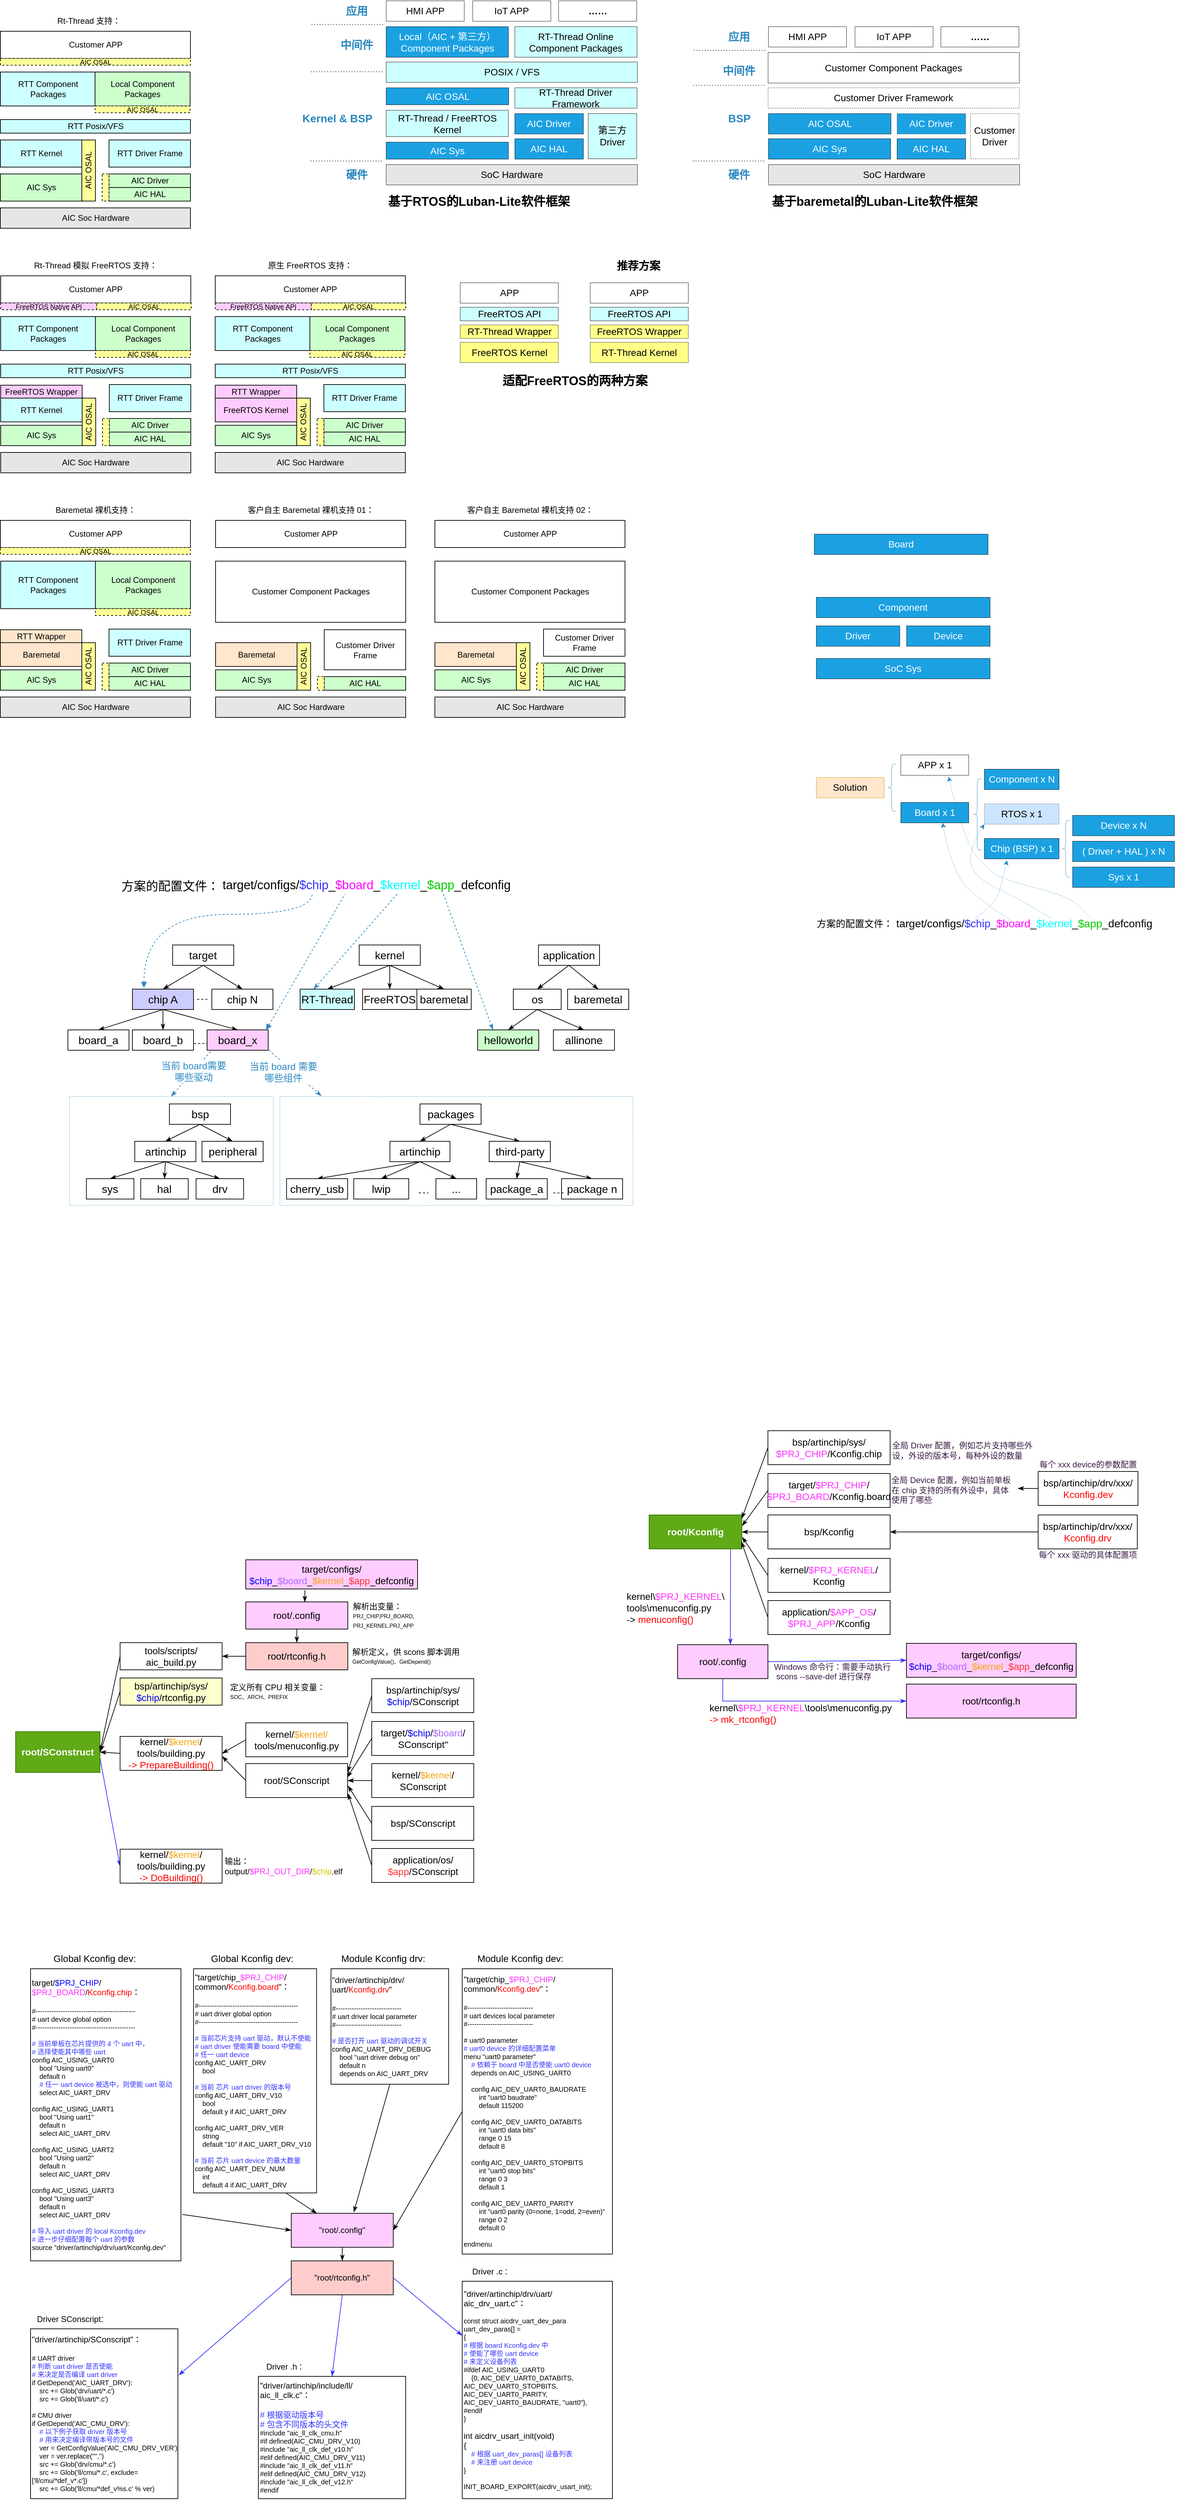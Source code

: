<mxfile version="19.0.3" type="device"><diagram id="kGWJHqjzFL8gqFqVNdg9" name="第 1 页"><mxGraphModel dx="1183" dy="1521" grid="0" gridSize="10" guides="1" tooltips="1" connect="1" arrows="1" fold="1" page="0" pageScale="1" pageWidth="827" pageHeight="1169" math="0" shadow="0"><root><mxCell id="0"/><mxCell id="1" parent="0"/><mxCell id="NOBEdL709pklJYN20WM5-27" value="" style="rounded=0;whiteSpace=wrap;html=1;fontSize=16;fillColor=none;dashed=1;strokeColor=#2A86BF;strokeWidth=0.5;" parent="1" vertex="1"><mxGeometry x="470" y="1028" width="520" height="160" as="geometry"/></mxCell><mxCell id="NOBEdL709pklJYN20WM5-23" value="" style="rounded=0;whiteSpace=wrap;html=1;fontSize=16;fillColor=none;dashed=1;strokeColor=#2A86BF;strokeWidth=0.5;" parent="1" vertex="1"><mxGeometry x="160" y="1028" width="300" height="160" as="geometry"/></mxCell><mxCell id="XhmO9LHAjIsE6-Wo2Anf-1" value="RTT Kernel" style="rounded=0;whiteSpace=wrap;html=1;fillColor=#CCFFFF;" parent="1" vertex="1"><mxGeometry x="58.5" y="-380" width="120" height="40" as="geometry"/></mxCell><mxCell id="XhmO9LHAjIsE6-Wo2Anf-2" value="RTT Driver Frame" style="rounded=0;whiteSpace=wrap;html=1;fillColor=#CCFFFF;" parent="1" vertex="1"><mxGeometry x="218.5" y="-380" width="120" height="40" as="geometry"/></mxCell><mxCell id="XhmO9LHAjIsE6-Wo2Anf-3" value="RTT Posix/VFS" style="rounded=0;whiteSpace=wrap;html=1;fillColor=#CCFFFF;" parent="1" vertex="1"><mxGeometry x="58.5" y="-410" width="280" height="20" as="geometry"/></mxCell><mxCell id="XhmO9LHAjIsE6-Wo2Anf-4" value="RTT Component Packages" style="rounded=0;whiteSpace=wrap;html=1;fillColor=#CCFFFF;" parent="1" vertex="1"><mxGeometry x="58.5" y="-480" width="140" height="50" as="geometry"/></mxCell><mxCell id="XhmO9LHAjIsE6-Wo2Anf-5" value="AIC Bsp" style="rounded=0;whiteSpace=wrap;html=1;" parent="1" vertex="1"><mxGeometry x="58.5" y="-330" width="120" height="40" as="geometry"/></mxCell><mxCell id="XhmO9LHAjIsE6-Wo2Anf-6" value="AIC Driver" style="rounded=0;whiteSpace=wrap;html=1;fillColor=#CCFFCC;" parent="1" vertex="1"><mxGeometry x="218.5" y="-330" width="120" height="20" as="geometry"/></mxCell><mxCell id="XhmO9LHAjIsE6-Wo2Anf-8" value="Customer APP" style="rounded=0;whiteSpace=wrap;html=1;fillColor=#FFFFFF;" parent="1" vertex="1"><mxGeometry x="58.5" y="-540" width="280" height="40" as="geometry"/></mxCell><mxCell id="XhmO9LHAjIsE6-Wo2Anf-9" value="AIC HAL" style="rounded=0;whiteSpace=wrap;html=1;fillColor=#CCFFCC;" parent="1" vertex="1"><mxGeometry x="218.5" y="-310" width="120" height="20" as="geometry"/></mxCell><mxCell id="XhmO9LHAjIsE6-Wo2Anf-10" value="AIC Soc Hardware" style="rounded=0;whiteSpace=wrap;html=1;fillColor=#E6E6E6;" parent="1" vertex="1"><mxGeometry x="58.5" y="-280" width="280" height="30" as="geometry"/></mxCell><mxCell id="XhmO9LHAjIsE6-Wo2Anf-11" value="&lt;font style=&quot;font-size: 12px;&quot;&gt;AIC OSAL&lt;/font&gt;" style="rounded=0;whiteSpace=wrap;html=1;horizontal=0;direction=west;fillColor=#FFFF99;" parent="1" vertex="1"><mxGeometry x="178.5" y="-380" width="20" height="90" as="geometry"/></mxCell><mxCell id="XhmO9LHAjIsE6-Wo2Anf-12" value="" style="rounded=0;whiteSpace=wrap;html=1;fontSize=12;fillColor=#FFFF99;dashed=1;" parent="1" vertex="1"><mxGeometry x="208.5" y="-330" width="10" height="40" as="geometry"/></mxCell><mxCell id="XhmO9LHAjIsE6-Wo2Anf-13" value="AIC Sys" style="rounded=0;whiteSpace=wrap;html=1;fillColor=#CCFFCC;" parent="1" vertex="1"><mxGeometry x="58.5" y="-330" width="120" height="40" as="geometry"/></mxCell><mxCell id="XhmO9LHAjIsE6-Wo2Anf-14" value="&lt;font style=&quot;font-size: 10px;&quot;&gt;AIC OSAL&lt;/font&gt;" style="rounded=0;whiteSpace=wrap;html=1;fontSize=12;fillColor=#FFFF99;dashed=1;" parent="1" vertex="1"><mxGeometry x="58.5" y="-500" width="280" height="10" as="geometry"/></mxCell><mxCell id="XhmO9LHAjIsE6-Wo2Anf-15" value="Rt-Thread 支持：" style="text;html=1;strokeColor=none;fillColor=none;align=center;verticalAlign=middle;whiteSpace=wrap;rounded=0;dashed=1;fontSize=12;" parent="1" vertex="1"><mxGeometry x="128.5" y="-570" width="120" height="30" as="geometry"/></mxCell><mxCell id="XhmO9LHAjIsE6-Wo2Anf-16" value="RTT Kernel" style="rounded=0;whiteSpace=wrap;html=1;fillColor=#CCFFFF;" parent="1" vertex="1"><mxGeometry x="59" width="120" height="35" as="geometry"/></mxCell><mxCell id="XhmO9LHAjIsE6-Wo2Anf-17" value="RTT Driver Frame" style="rounded=0;whiteSpace=wrap;html=1;fillColor=#CCFFFF;" parent="1" vertex="1"><mxGeometry x="219" y="-20" width="120" height="40" as="geometry"/></mxCell><mxCell id="XhmO9LHAjIsE6-Wo2Anf-18" value="RTT Posix/VFS" style="rounded=0;whiteSpace=wrap;html=1;fillColor=#CCFFFF;" parent="1" vertex="1"><mxGeometry x="59" y="-50" width="280" height="20" as="geometry"/></mxCell><mxCell id="XhmO9LHAjIsE6-Wo2Anf-21" value="AIC Driver" style="rounded=0;whiteSpace=wrap;html=1;fillColor=#CCFFCC;" parent="1" vertex="1"><mxGeometry x="219" y="30" width="120" height="20" as="geometry"/></mxCell><mxCell id="XhmO9LHAjIsE6-Wo2Anf-22" value="Customer APP" style="rounded=0;whiteSpace=wrap;html=1;fillColor=#FFFFFF;" parent="1" vertex="1"><mxGeometry x="59" y="-180" width="280" height="40" as="geometry"/></mxCell><mxCell id="XhmO9LHAjIsE6-Wo2Anf-23" value="AIC HAL" style="rounded=0;whiteSpace=wrap;html=1;fillColor=#CCFFCC;" parent="1" vertex="1"><mxGeometry x="219" y="50" width="120" height="20" as="geometry"/></mxCell><mxCell id="XhmO9LHAjIsE6-Wo2Anf-24" value="AIC Soc Hardware" style="rounded=0;whiteSpace=wrap;html=1;fillColor=#E6E6E6;" parent="1" vertex="1"><mxGeometry x="59" y="80" width="280" height="30" as="geometry"/></mxCell><mxCell id="XhmO9LHAjIsE6-Wo2Anf-25" value="&lt;font style=&quot;font-size: 12px;&quot;&gt;AIC OSAL&lt;/font&gt;" style="rounded=0;whiteSpace=wrap;html=1;horizontal=0;direction=west;fillColor=#FFFF99;" parent="1" vertex="1"><mxGeometry x="179" width="20" height="70" as="geometry"/></mxCell><mxCell id="XhmO9LHAjIsE6-Wo2Anf-26" value="" style="rounded=0;whiteSpace=wrap;html=1;fontSize=12;fillColor=#FFFF99;dashed=1;" parent="1" vertex="1"><mxGeometry x="209" y="30" width="10" height="40" as="geometry"/></mxCell><mxCell id="XhmO9LHAjIsE6-Wo2Anf-27" value="AIC Sys" style="rounded=0;whiteSpace=wrap;html=1;fillColor=#CCFFCC;" parent="1" vertex="1"><mxGeometry x="59" y="40" width="120" height="30" as="geometry"/></mxCell><mxCell id="XhmO9LHAjIsE6-Wo2Anf-28" value="&lt;span style=&quot;font-size: 10px;&quot;&gt;FreeRTOS Native API&lt;/span&gt;" style="rounded=0;whiteSpace=wrap;html=1;fontSize=12;fillColor=#FFCCFF;dashed=1;" parent="1" vertex="1"><mxGeometry x="59" y="-140" width="141.5" height="10" as="geometry"/></mxCell><mxCell id="XhmO9LHAjIsE6-Wo2Anf-29" value="Rt-Thread 模拟 FreeRTOS 支持：" style="text;html=1;strokeColor=none;fillColor=none;align=center;verticalAlign=middle;whiteSpace=wrap;rounded=0;dashed=1;fontSize=12;" parent="1" vertex="1"><mxGeometry x="104" y="-210" width="190" height="30" as="geometry"/></mxCell><mxCell id="XhmO9LHAjIsE6-Wo2Anf-30" value="FreeRTOS Wrapper" style="rounded=0;whiteSpace=wrap;html=1;fontSize=12;fillColor=#FFCCFF;" parent="1" vertex="1"><mxGeometry x="59" y="-19" width="120" height="19" as="geometry"/></mxCell><mxCell id="XhmO9LHAjIsE6-Wo2Anf-31" value="FreeRTOS Kernel" style="rounded=0;whiteSpace=wrap;html=1;fillColor=#FFCCFF;" parent="1" vertex="1"><mxGeometry x="375" width="120" height="35" as="geometry"/></mxCell><mxCell id="XhmO9LHAjIsE6-Wo2Anf-32" value="RTT Driver Frame" style="rounded=0;whiteSpace=wrap;html=1;fillColor=#CCFFFF;" parent="1" vertex="1"><mxGeometry x="535" y="-20" width="120" height="40" as="geometry"/></mxCell><mxCell id="XhmO9LHAjIsE6-Wo2Anf-33" value="RTT Posix/VFS" style="rounded=0;whiteSpace=wrap;html=1;fillColor=#CCFFFF;" parent="1" vertex="1"><mxGeometry x="375" y="-50" width="280" height="20" as="geometry"/></mxCell><mxCell id="XhmO9LHAjIsE6-Wo2Anf-35" value="AIC Driver" style="rounded=0;whiteSpace=wrap;html=1;fillColor=#CCFFCC;" parent="1" vertex="1"><mxGeometry x="535" y="30" width="120" height="20" as="geometry"/></mxCell><mxCell id="XhmO9LHAjIsE6-Wo2Anf-36" value="Customer APP" style="rounded=0;whiteSpace=wrap;html=1;fillColor=#FFFFFF;" parent="1" vertex="1"><mxGeometry x="375" y="-180" width="280" height="40" as="geometry"/></mxCell><mxCell id="XhmO9LHAjIsE6-Wo2Anf-37" value="AIC HAL" style="rounded=0;whiteSpace=wrap;html=1;fillColor=#CCFFCC;" parent="1" vertex="1"><mxGeometry x="535" y="50" width="120" height="20" as="geometry"/></mxCell><mxCell id="XhmO9LHAjIsE6-Wo2Anf-38" value="AIC Soc Hardware" style="rounded=0;whiteSpace=wrap;html=1;fillColor=#E6E6E6;" parent="1" vertex="1"><mxGeometry x="375" y="80" width="280" height="30" as="geometry"/></mxCell><mxCell id="XhmO9LHAjIsE6-Wo2Anf-39" value="&lt;font style=&quot;font-size: 12px;&quot;&gt;AIC OSAL&lt;/font&gt;" style="rounded=0;whiteSpace=wrap;html=1;horizontal=0;direction=west;fillColor=#FFFF99;" parent="1" vertex="1"><mxGeometry x="495" width="20" height="70" as="geometry"/></mxCell><mxCell id="XhmO9LHAjIsE6-Wo2Anf-40" value="" style="rounded=0;whiteSpace=wrap;html=1;fontSize=12;fillColor=#FFFF99;dashed=1;" parent="1" vertex="1"><mxGeometry x="525" y="30" width="10" height="40" as="geometry"/></mxCell><mxCell id="XhmO9LHAjIsE6-Wo2Anf-41" value="AIC Sys" style="rounded=0;whiteSpace=wrap;html=1;fillColor=#CCFFCC;" parent="1" vertex="1"><mxGeometry x="375" y="40" width="120" height="30" as="geometry"/></mxCell><mxCell id="XhmO9LHAjIsE6-Wo2Anf-43" value="原生 FreeRTOS 支持：" style="text;html=1;strokeColor=none;fillColor=none;align=center;verticalAlign=middle;whiteSpace=wrap;rounded=0;dashed=1;fontSize=12;" parent="1" vertex="1"><mxGeometry x="420" y="-210" width="190" height="30" as="geometry"/></mxCell><mxCell id="XhmO9LHAjIsE6-Wo2Anf-44" value="RTT Wrapper" style="rounded=0;whiteSpace=wrap;html=1;fontSize=12;fillColor=#FFCCFF;" parent="1" vertex="1"><mxGeometry x="375" y="-19" width="120" height="19" as="geometry"/></mxCell><mxCell id="XhmO9LHAjIsE6-Wo2Anf-46" value="Baremetal" style="rounded=0;whiteSpace=wrap;html=1;fillColor=#FFE6CC;" parent="1" vertex="1"><mxGeometry x="58.5" y="360" width="120" height="35" as="geometry"/></mxCell><mxCell id="XhmO9LHAjIsE6-Wo2Anf-47" value="RTT Driver Frame" style="rounded=0;whiteSpace=wrap;html=1;fillColor=#CCFFFF;" parent="1" vertex="1"><mxGeometry x="218.5" y="340" width="120" height="40" as="geometry"/></mxCell><mxCell id="XhmO9LHAjIsE6-Wo2Anf-50" value="AIC Driver" style="rounded=0;whiteSpace=wrap;html=1;fillColor=#CCFFCC;" parent="1" vertex="1"><mxGeometry x="218.5" y="390" width="120" height="20" as="geometry"/></mxCell><mxCell id="XhmO9LHAjIsE6-Wo2Anf-51" value="Customer APP" style="rounded=0;whiteSpace=wrap;html=1;fillColor=#FFFFFF;" parent="1" vertex="1"><mxGeometry x="58.5" y="180" width="280" height="40" as="geometry"/></mxCell><mxCell id="XhmO9LHAjIsE6-Wo2Anf-52" value="AIC HAL" style="rounded=0;whiteSpace=wrap;html=1;fillColor=#CCFFCC;" parent="1" vertex="1"><mxGeometry x="218.5" y="410" width="120" height="20" as="geometry"/></mxCell><mxCell id="XhmO9LHAjIsE6-Wo2Anf-53" value="AIC Soc Hardware" style="rounded=0;whiteSpace=wrap;html=1;fillColor=#E6E6E6;" parent="1" vertex="1"><mxGeometry x="58.5" y="440" width="280" height="30" as="geometry"/></mxCell><mxCell id="XhmO9LHAjIsE6-Wo2Anf-54" value="&lt;font style=&quot;font-size: 12px;&quot;&gt;AIC OSAL&lt;/font&gt;" style="rounded=0;whiteSpace=wrap;html=1;horizontal=0;direction=west;fillColor=#FFFF99;" parent="1" vertex="1"><mxGeometry x="178.5" y="360" width="20" height="70" as="geometry"/></mxCell><mxCell id="XhmO9LHAjIsE6-Wo2Anf-55" value="" style="rounded=0;whiteSpace=wrap;html=1;fontSize=12;fillColor=#FFFF99;dashed=1;" parent="1" vertex="1"><mxGeometry x="208.5" y="390" width="10" height="40" as="geometry"/></mxCell><mxCell id="XhmO9LHAjIsE6-Wo2Anf-56" value="AIC Sys" style="rounded=0;whiteSpace=wrap;html=1;fillColor=#CCFFCC;" parent="1" vertex="1"><mxGeometry x="58.5" y="400" width="120" height="30" as="geometry"/></mxCell><mxCell id="XhmO9LHAjIsE6-Wo2Anf-57" value="Baremetal 裸机支持：" style="text;html=1;strokeColor=none;fillColor=none;align=center;verticalAlign=middle;whiteSpace=wrap;rounded=0;dashed=1;fontSize=12;" parent="1" vertex="1"><mxGeometry x="103.5" y="150" width="190" height="30" as="geometry"/></mxCell><mxCell id="XhmO9LHAjIsE6-Wo2Anf-58" value="RTT Wrapper" style="rounded=0;whiteSpace=wrap;html=1;fontSize=12;fillColor=#FFE6CC;" parent="1" vertex="1"><mxGeometry x="58.5" y="341" width="120" height="19" as="geometry"/></mxCell><mxCell id="XhmO9LHAjIsE6-Wo2Anf-59" value="&lt;font style=&quot;font-size: 10px;&quot;&gt;AIC OSAL&lt;/font&gt;" style="rounded=0;whiteSpace=wrap;html=1;fontSize=12;fillColor=#FFFF99;dashed=1;" parent="1" vertex="1"><mxGeometry x="58.5" y="220" width="280" height="10" as="geometry"/></mxCell><mxCell id="XhmO9LHAjIsE6-Wo2Anf-62" style="rounded=0;orthogonalLoop=1;jettySize=auto;html=1;exitX=0.5;exitY=1;exitDx=0;exitDy=0;entryX=0.5;entryY=0;entryDx=0;entryDy=0;fontSize=16;endArrow=classicThin;endFill=1;" parent="1" source="XhmO9LHAjIsE6-Wo2Anf-60" target="XhmO9LHAjIsE6-Wo2Anf-61" edge="1"><mxGeometry relative="1" as="geometry"/></mxCell><mxCell id="XhmO9LHAjIsE6-Wo2Anf-65" style="edgeStyle=none;rounded=0;orthogonalLoop=1;jettySize=auto;html=1;exitX=0.5;exitY=1;exitDx=0;exitDy=0;entryX=0.5;entryY=0;entryDx=0;entryDy=0;fontSize=16;endArrow=classicThin;endFill=1;" parent="1" source="XhmO9LHAjIsE6-Wo2Anf-60" target="XhmO9LHAjIsE6-Wo2Anf-63" edge="1"><mxGeometry relative="1" as="geometry"/></mxCell><mxCell id="XhmO9LHAjIsE6-Wo2Anf-66" style="edgeStyle=none;rounded=0;orthogonalLoop=1;jettySize=auto;html=1;exitX=0.5;exitY=1;exitDx=0;exitDy=0;entryX=0.5;entryY=0;entryDx=0;entryDy=0;fontSize=16;endArrow=classicThin;endFill=1;" parent="1" source="XhmO9LHAjIsE6-Wo2Anf-60" target="XhmO9LHAjIsE6-Wo2Anf-64" edge="1"><mxGeometry relative="1" as="geometry"/></mxCell><mxCell id="XhmO9LHAjIsE6-Wo2Anf-99" style="edgeStyle=orthogonalEdgeStyle;rounded=0;orthogonalLoop=1;jettySize=auto;html=1;fontSize=18;fontColor=#00FFFF;endArrow=none;endFill=0;strokeColor=#2A86BF;dashed=1;curved=1;startArrow=block;startFill=1;" parent="1" edge="1"><mxGeometry relative="1" as="geometry"><Array as="points"><mxPoint x="270" y="760"/><mxPoint x="518" y="760"/></Array><mxPoint x="270" y="868" as="sourcePoint"/><mxPoint x="518" y="729" as="targetPoint"/></mxGeometry></mxCell><mxCell id="XhmO9LHAjIsE6-Wo2Anf-60" value="chip A" style="rounded=0;whiteSpace=wrap;html=1;fontSize=16;fillColor=#CCCCFF;" parent="1" vertex="1"><mxGeometry x="253" y="870" width="90" height="30" as="geometry"/></mxCell><mxCell id="XhmO9LHAjIsE6-Wo2Anf-61" value="&lt;font style=&quot;font-size: 16px;&quot;&gt;board_a&lt;/font&gt;" style="rounded=0;whiteSpace=wrap;html=1;fontSize=16;" parent="1" vertex="1"><mxGeometry x="158" y="930" width="90" height="30" as="geometry"/></mxCell><mxCell id="XhmO9LHAjIsE6-Wo2Anf-77" style="edgeStyle=none;rounded=0;orthogonalLoop=1;jettySize=auto;html=1;fontSize=16;endArrow=none;endFill=0;dashed=1;fontColor=#2A86BF;" parent="1" edge="1"><mxGeometry relative="1" as="geometry"><mxPoint x="344" y="950" as="sourcePoint"/><mxPoint x="364" y="950" as="targetPoint"/></mxGeometry></mxCell><mxCell id="XhmO9LHAjIsE6-Wo2Anf-63" value="&lt;font style=&quot;font-size: 16px;&quot;&gt;board_b&lt;/font&gt;" style="rounded=0;whiteSpace=wrap;html=1;fontSize=16;" parent="1" vertex="1"><mxGeometry x="253" y="930" width="90" height="30" as="geometry"/></mxCell><mxCell id="XhmO9LHAjIsE6-Wo2Anf-142" style="rounded=0;orthogonalLoop=1;jettySize=auto;html=1;strokeColor=#2A86BF;fontSize=12;fontColor=#2A86BF;endArrow=classicThin;endFill=1;dashed=1;entryX=0.5;entryY=0;entryDx=0;entryDy=0;" parent="1" target="NOBEdL709pklJYN20WM5-23" edge="1"><mxGeometry relative="1" as="geometry"><mxPoint x="368" y="962" as="sourcePoint"/><mxPoint x="440.932" y="750.335" as="targetPoint"/></mxGeometry></mxCell><mxCell id="XhmO9LHAjIsE6-Wo2Anf-149" value="当前 board需要&lt;br&gt;哪些驱动" style="edgeLabel;html=1;align=center;verticalAlign=middle;resizable=0;points=[];fontSize=14;fontColor=#2A86BF;" parent="XhmO9LHAjIsE6-Wo2Anf-142" vertex="1" connectable="0"><mxGeometry x="0.555" y="15" relative="1" as="geometry"><mxPoint x="9" y="-33" as="offset"/></mxGeometry></mxCell><mxCell id="XhmO9LHAjIsE6-Wo2Anf-143" style="rounded=0;orthogonalLoop=1;jettySize=auto;html=1;strokeColor=#2A86BF;fontSize=12;fontColor=#2A86BF;endArrow=classicThin;endFill=1;dashed=1;entryX=0.118;entryY=-0.005;entryDx=0;entryDy=0;entryPerimeter=0;" parent="1" target="NOBEdL709pklJYN20WM5-27" edge="1"><mxGeometry relative="1" as="geometry"><mxPoint x="454" y="960" as="sourcePoint"/><mxPoint x="573.25" y="1057.5" as="targetPoint"/></mxGeometry></mxCell><mxCell id="XhmO9LHAjIsE6-Wo2Anf-150" value="当前 board 需要&lt;br&gt;哪些组件" style="edgeLabel;html=1;align=center;verticalAlign=middle;resizable=0;points=[];fontSize=14;fontColor=#2A86BF;" parent="XhmO9LHAjIsE6-Wo2Anf-143" vertex="1" connectable="0"><mxGeometry x="0.845" y="12" relative="1" as="geometry"><mxPoint x="-58" y="-21" as="offset"/></mxGeometry></mxCell><mxCell id="XhmO9LHAjIsE6-Wo2Anf-64" value="&lt;font style=&quot;font-size: 16px;&quot;&gt;board_x&lt;/font&gt;" style="rounded=0;whiteSpace=wrap;html=1;fontSize=16;fillColor=#FFCCFF;" parent="1" vertex="1"><mxGeometry x="363" y="930" width="90" height="30" as="geometry"/></mxCell><mxCell id="XhmO9LHAjIsE6-Wo2Anf-69" style="rounded=0;orthogonalLoop=1;jettySize=auto;html=1;exitX=0.5;exitY=1;exitDx=0;exitDy=0;entryX=0.5;entryY=0;entryDx=0;entryDy=0;fontSize=16;endArrow=classicThin;endFill=1;" parent="1" source="XhmO9LHAjIsE6-Wo2Anf-72" target="XhmO9LHAjIsE6-Wo2Anf-73" edge="1"><mxGeometry relative="1" as="geometry"/></mxCell><mxCell id="XhmO9LHAjIsE6-Wo2Anf-70" style="edgeStyle=none;rounded=0;orthogonalLoop=1;jettySize=auto;html=1;exitX=0.5;exitY=1;exitDx=0;exitDy=0;entryX=0.5;entryY=0;entryDx=0;entryDy=0;fontSize=16;endArrow=classicThin;endFill=1;" parent="1" source="XhmO9LHAjIsE6-Wo2Anf-72" target="XhmO9LHAjIsE6-Wo2Anf-74" edge="1"><mxGeometry relative="1" as="geometry"/></mxCell><mxCell id="XhmO9LHAjIsE6-Wo2Anf-71" style="edgeStyle=none;rounded=0;orthogonalLoop=1;jettySize=auto;html=1;exitX=0.5;exitY=1;exitDx=0;exitDy=0;entryX=0.5;entryY=0;entryDx=0;entryDy=0;fontSize=16;endArrow=classicThin;endFill=1;" parent="1" source="XhmO9LHAjIsE6-Wo2Anf-72" target="XhmO9LHAjIsE6-Wo2Anf-75" edge="1"><mxGeometry relative="1" as="geometry"/></mxCell><mxCell id="XhmO9LHAjIsE6-Wo2Anf-72" value="&lt;font style=&quot;font-size: 16px;&quot;&gt;kernel&lt;/font&gt;" style="rounded=0;whiteSpace=wrap;html=1;fontSize=16;" parent="1" vertex="1"><mxGeometry x="587" y="805" width="90" height="30" as="geometry"/></mxCell><mxCell id="XhmO9LHAjIsE6-Wo2Anf-100" style="edgeStyle=none;rounded=0;orthogonalLoop=1;jettySize=auto;html=1;fontSize=18;fontColor=#00FFFF;endArrow=classicThin;endFill=1;strokeColor=#2A86BF;dashed=1;entryX=0.25;entryY=0;entryDx=0;entryDy=0;" parent="1" target="XhmO9LHAjIsE6-Wo2Anf-73" edge="1"><mxGeometry relative="1" as="geometry"><mxPoint x="643" y="730" as="sourcePoint"/><mxPoint x="530" y="920" as="targetPoint"/></mxGeometry></mxCell><mxCell id="XhmO9LHAjIsE6-Wo2Anf-73" value="&lt;font style=&quot;font-size: 16px;&quot;&gt;RT-Thread&lt;/font&gt;" style="rounded=0;whiteSpace=wrap;html=1;fontSize=16;fillColor=#CCFFFF;" parent="1" vertex="1"><mxGeometry x="500" y="870" width="80" height="30" as="geometry"/></mxCell><mxCell id="XhmO9LHAjIsE6-Wo2Anf-74" value="&lt;font style=&quot;font-size: 16px;&quot;&gt;FreeRTOS&lt;/font&gt;" style="rounded=0;whiteSpace=wrap;html=1;fontSize=16;" parent="1" vertex="1"><mxGeometry x="592" y="870" width="80" height="30" as="geometry"/></mxCell><mxCell id="XhmO9LHAjIsE6-Wo2Anf-75" value="&lt;font style=&quot;font-size: 16px;&quot;&gt;baremetal&lt;/font&gt;" style="rounded=0;whiteSpace=wrap;html=1;fontSize=16;" parent="1" vertex="1"><mxGeometry x="672" y="870" width="80" height="30" as="geometry"/></mxCell><mxCell id="XhmO9LHAjIsE6-Wo2Anf-83" style="edgeStyle=none;rounded=0;orthogonalLoop=1;jettySize=auto;html=1;exitX=0.5;exitY=1;exitDx=0;exitDy=0;entryX=0.5;entryY=0;entryDx=0;entryDy=0;fontSize=16;endArrow=classicThin;endFill=1;" parent="1" source="XhmO9LHAjIsE6-Wo2Anf-78" target="XhmO9LHAjIsE6-Wo2Anf-79" edge="1"><mxGeometry relative="1" as="geometry"/></mxCell><mxCell id="XhmO9LHAjIsE6-Wo2Anf-84" style="edgeStyle=none;rounded=0;orthogonalLoop=1;jettySize=auto;html=1;exitX=0.5;exitY=1;exitDx=0;exitDy=0;entryX=0.5;entryY=0;entryDx=0;entryDy=0;fontSize=16;endArrow=classicThin;endFill=1;" parent="1" source="XhmO9LHAjIsE6-Wo2Anf-78" target="XhmO9LHAjIsE6-Wo2Anf-60" edge="1"><mxGeometry relative="1" as="geometry"/></mxCell><mxCell id="XhmO9LHAjIsE6-Wo2Anf-78" value="&lt;font style=&quot;font-size: 16px;&quot;&gt;target&lt;/font&gt;" style="rounded=0;whiteSpace=wrap;html=1;fontSize=16;" parent="1" vertex="1"><mxGeometry x="312.25" y="805" width="90" height="30" as="geometry"/></mxCell><mxCell id="XhmO9LHAjIsE6-Wo2Anf-79" value="&lt;font style=&quot;font-size: 16px;&quot;&gt;chip N&lt;/font&gt;" style="rounded=0;whiteSpace=wrap;html=1;fontSize=16;" parent="1" vertex="1"><mxGeometry x="370" y="870" width="90" height="30" as="geometry"/></mxCell><mxCell id="XhmO9LHAjIsE6-Wo2Anf-80" style="edgeStyle=none;rounded=0;orthogonalLoop=1;jettySize=auto;html=1;fontSize=16;endArrow=none;endFill=0;dashed=1;" parent="1" edge="1"><mxGeometry relative="1" as="geometry"><mxPoint x="348.5" y="885" as="sourcePoint"/><mxPoint x="363.5" y="885" as="targetPoint"/></mxGeometry></mxCell><mxCell id="XhmO9LHAjIsE6-Wo2Anf-85" style="rounded=0;orthogonalLoop=1;jettySize=auto;html=1;exitX=0.5;exitY=1;exitDx=0;exitDy=0;entryX=0.5;entryY=0;entryDx=0;entryDy=0;fontSize=16;endArrow=classicThin;endFill=1;" parent="1" source="XhmO9LHAjIsE6-Wo2Anf-88" target="XhmO9LHAjIsE6-Wo2Anf-89" edge="1"><mxGeometry relative="1" as="geometry"/></mxCell><mxCell id="XhmO9LHAjIsE6-Wo2Anf-87" style="edgeStyle=none;rounded=0;orthogonalLoop=1;jettySize=auto;html=1;exitX=0.5;exitY=1;exitDx=0;exitDy=0;entryX=0.5;entryY=0;entryDx=0;entryDy=0;fontSize=16;endArrow=classicThin;endFill=1;" parent="1" source="XhmO9LHAjIsE6-Wo2Anf-88" target="XhmO9LHAjIsE6-Wo2Anf-91" edge="1"><mxGeometry relative="1" as="geometry"/></mxCell><mxCell id="XhmO9LHAjIsE6-Wo2Anf-88" value="&lt;font style=&quot;font-size: 16px;&quot;&gt;application&lt;/font&gt;" style="rounded=0;whiteSpace=wrap;html=1;fontSize=16;" parent="1" vertex="1"><mxGeometry x="851" y="805" width="90" height="30" as="geometry"/></mxCell><mxCell id="XhmO9LHAjIsE6-Wo2Anf-96" style="edgeStyle=none;rounded=0;orthogonalLoop=1;jettySize=auto;html=1;exitX=0.5;exitY=1;exitDx=0;exitDy=0;entryX=0.5;entryY=0;entryDx=0;entryDy=0;fontSize=16;fontColor=#00FFFF;endArrow=classicThin;endFill=1;" parent="1" source="XhmO9LHAjIsE6-Wo2Anf-89" target="XhmO9LHAjIsE6-Wo2Anf-94" edge="1"><mxGeometry relative="1" as="geometry"/></mxCell><mxCell id="XhmO9LHAjIsE6-Wo2Anf-97" style="edgeStyle=none;rounded=0;orthogonalLoop=1;jettySize=auto;html=1;exitX=0.5;exitY=1;exitDx=0;exitDy=0;entryX=0.5;entryY=0;entryDx=0;entryDy=0;fontSize=16;fontColor=#00FFFF;endArrow=classicThin;endFill=1;" parent="1" source="XhmO9LHAjIsE6-Wo2Anf-89" target="XhmO9LHAjIsE6-Wo2Anf-95" edge="1"><mxGeometry relative="1" as="geometry"/></mxCell><mxCell id="XhmO9LHAjIsE6-Wo2Anf-89" value="&lt;span style=&quot;font-size: 16px;&quot;&gt;os&lt;/span&gt;" style="rounded=0;whiteSpace=wrap;html=1;fontSize=16;" parent="1" vertex="1"><mxGeometry x="814" y="870" width="70.5" height="30" as="geometry"/></mxCell><mxCell id="XhmO9LHAjIsE6-Wo2Anf-91" value="&lt;font style=&quot;font-size: 16px;&quot;&gt;baremetal&lt;/font&gt;" style="rounded=0;whiteSpace=wrap;html=1;fontSize=16;" parent="1" vertex="1"><mxGeometry x="894" y="870" width="90" height="30" as="geometry"/></mxCell><mxCell id="XhmO9LHAjIsE6-Wo2Anf-93" value="&lt;font style=&quot;font-size: 18px;&quot;&gt;target/configs/&lt;font color=&quot;#3333ff&quot; style=&quot;font-size: 18px;&quot;&gt;$chip&lt;/font&gt;_&lt;font color=&quot;#ff00ff&quot; style=&quot;font-size: 18px;&quot;&gt;$board&lt;/font&gt;_&lt;font color=&quot;#00ffff&quot; style=&quot;font-size: 18px;&quot;&gt;$kernel&lt;/font&gt;_&lt;font color=&quot;#00cc00&quot; style=&quot;font-size: 18px;&quot;&gt;$app&lt;/font&gt;_defconfig&lt;/font&gt;" style="rounded=1;whiteSpace=wrap;html=1;fontSize=18;fillColor=none;strokeColor=none;" parent="1" vertex="1"><mxGeometry x="289.5" y="697" width="615.5" height="40" as="geometry"/></mxCell><mxCell id="XhmO9LHAjIsE6-Wo2Anf-101" style="edgeStyle=none;rounded=0;orthogonalLoop=1;jettySize=auto;html=1;fontSize=18;fontColor=#00FFFF;endArrow=classicThin;endFill=1;strokeColor=#2A86BF;dashed=1;entryX=0.25;entryY=0;entryDx=0;entryDy=0;" parent="1" target="XhmO9LHAjIsE6-Wo2Anf-94" edge="1"><mxGeometry relative="1" as="geometry"><mxPoint x="711" y="730" as="sourcePoint"/><mxPoint x="714.5" y="1047" as="targetPoint"/></mxGeometry></mxCell><mxCell id="XhmO9LHAjIsE6-Wo2Anf-94" value="&lt;span style=&quot;font-size: 16px;&quot;&gt;helloworld&lt;/span&gt;" style="rounded=0;whiteSpace=wrap;html=1;fontSize=16;fillColor=#CCFFCC;" parent="1" vertex="1"><mxGeometry x="761.5" y="930" width="90" height="30" as="geometry"/></mxCell><mxCell id="XhmO9LHAjIsE6-Wo2Anf-95" value="&lt;font style=&quot;font-size: 16px;&quot;&gt;allinone&lt;/font&gt;" style="rounded=0;whiteSpace=wrap;html=1;fontSize=16;" parent="1" vertex="1"><mxGeometry x="873" y="930" width="90" height="30" as="geometry"/></mxCell><mxCell id="XhmO9LHAjIsE6-Wo2Anf-102" style="rounded=0;orthogonalLoop=1;jettySize=auto;html=1;exitX=0.5;exitY=1;exitDx=0;exitDy=0;entryX=0.5;entryY=0;entryDx=0;entryDy=0;fontSize=16;endArrow=classicThin;endFill=1;" parent="1" source="XhmO9LHAjIsE6-Wo2Anf-104" target="XhmO9LHAjIsE6-Wo2Anf-107" edge="1"><mxGeometry relative="1" as="geometry"/></mxCell><mxCell id="XhmO9LHAjIsE6-Wo2Anf-103" style="edgeStyle=none;rounded=0;orthogonalLoop=1;jettySize=auto;html=1;exitX=0.5;exitY=1;exitDx=0;exitDy=0;entryX=0.5;entryY=0;entryDx=0;entryDy=0;fontSize=16;endArrow=classicThin;endFill=1;" parent="1" source="XhmO9LHAjIsE6-Wo2Anf-104" target="XhmO9LHAjIsE6-Wo2Anf-108" edge="1"><mxGeometry relative="1" as="geometry"/></mxCell><mxCell id="XhmO9LHAjIsE6-Wo2Anf-104" value="&lt;font style=&quot;font-size: 16px;&quot;&gt;bsp&lt;/font&gt;" style="rounded=0;whiteSpace=wrap;html=1;fontSize=16;" parent="1" vertex="1"><mxGeometry x="307.5" y="1039" width="90" height="30" as="geometry"/></mxCell><mxCell id="XhmO9LHAjIsE6-Wo2Anf-105" style="edgeStyle=none;rounded=0;orthogonalLoop=1;jettySize=auto;html=1;exitX=0.5;exitY=1;exitDx=0;exitDy=0;entryX=0.5;entryY=0;entryDx=0;entryDy=0;fontSize=16;fontColor=#00FFFF;endArrow=classicThin;endFill=1;" parent="1" source="XhmO9LHAjIsE6-Wo2Anf-107" target="XhmO9LHAjIsE6-Wo2Anf-109" edge="1"><mxGeometry relative="1" as="geometry"/></mxCell><mxCell id="XhmO9LHAjIsE6-Wo2Anf-106" style="edgeStyle=none;rounded=0;orthogonalLoop=1;jettySize=auto;html=1;exitX=0.5;exitY=1;exitDx=0;exitDy=0;entryX=0.5;entryY=0;entryDx=0;entryDy=0;fontSize=16;fontColor=#00FFFF;endArrow=classicThin;endFill=1;" parent="1" source="XhmO9LHAjIsE6-Wo2Anf-107" target="XhmO9LHAjIsE6-Wo2Anf-110" edge="1"><mxGeometry relative="1" as="geometry"/></mxCell><mxCell id="XhmO9LHAjIsE6-Wo2Anf-115" style="rounded=0;orthogonalLoop=1;jettySize=auto;html=1;exitX=0.5;exitY=1;exitDx=0;exitDy=0;entryX=0.5;entryY=0;entryDx=0;entryDy=0;strokeColor=#000000;fontSize=16;fontColor=#00FFFF;endArrow=classicThin;endFill=1;" parent="1" source="XhmO9LHAjIsE6-Wo2Anf-107" target="XhmO9LHAjIsE6-Wo2Anf-111" edge="1"><mxGeometry relative="1" as="geometry"/></mxCell><mxCell id="XhmO9LHAjIsE6-Wo2Anf-107" value="&lt;span style=&quot;font-size: 16px;&quot;&gt;artinchip&lt;/span&gt;" style="rounded=0;whiteSpace=wrap;html=1;fontSize=16;" parent="1" vertex="1"><mxGeometry x="256.5" y="1094" width="90" height="30" as="geometry"/></mxCell><mxCell id="XhmO9LHAjIsE6-Wo2Anf-108" value="&lt;font style=&quot;font-size: 16px;&quot;&gt;peripheral&lt;/font&gt;" style="rounded=0;whiteSpace=wrap;html=1;fontSize=16;" parent="1" vertex="1"><mxGeometry x="355.5" y="1094" width="90" height="30" as="geometry"/></mxCell><mxCell id="XhmO9LHAjIsE6-Wo2Anf-109" value="&lt;span style=&quot;font-size: 16px;&quot;&gt;sys&lt;/span&gt;" style="rounded=0;whiteSpace=wrap;html=1;fontSize=16;fillColor=#FFFFFF;" parent="1" vertex="1"><mxGeometry x="185.25" y="1149" width="70" height="30" as="geometry"/></mxCell><mxCell id="XhmO9LHAjIsE6-Wo2Anf-110" value="&lt;font style=&quot;font-size: 16px;&quot;&gt;hal&lt;/font&gt;" style="rounded=0;whiteSpace=wrap;html=1;fontSize=16;" parent="1" vertex="1"><mxGeometry x="265.25" y="1149" width="70" height="30" as="geometry"/></mxCell><mxCell id="XhmO9LHAjIsE6-Wo2Anf-111" value="&lt;span style=&quot;font-size: 16px;&quot;&gt;drv&lt;/span&gt;" style="rounded=0;whiteSpace=wrap;html=1;fontSize=16;fillColor=#FFFFFF;" parent="1" vertex="1"><mxGeometry x="346.75" y="1149" width="70" height="30" as="geometry"/></mxCell><mxCell id="XhmO9LHAjIsE6-Wo2Anf-120" style="rounded=0;orthogonalLoop=1;jettySize=auto;html=1;exitX=0.5;exitY=1;exitDx=0;exitDy=0;entryX=0.5;entryY=0;entryDx=0;entryDy=0;fontSize=16;endArrow=classicThin;endFill=1;" parent="1" source="XhmO9LHAjIsE6-Wo2Anf-122" target="XhmO9LHAjIsE6-Wo2Anf-128" edge="1"><mxGeometry relative="1" as="geometry"/></mxCell><mxCell id="XhmO9LHAjIsE6-Wo2Anf-121" style="edgeStyle=none;rounded=0;orthogonalLoop=1;jettySize=auto;html=1;exitX=0.5;exitY=1;exitDx=0;exitDy=0;entryX=0.5;entryY=0;entryDx=0;entryDy=0;fontSize=16;endArrow=classicThin;endFill=1;" parent="1" source="XhmO9LHAjIsE6-Wo2Anf-122" target="XhmO9LHAjIsE6-Wo2Anf-129" edge="1"><mxGeometry relative="1" as="geometry"/></mxCell><mxCell id="XhmO9LHAjIsE6-Wo2Anf-122" value="&lt;font style=&quot;font-size: 16px;&quot;&gt;packages&lt;/font&gt;" style="rounded=0;whiteSpace=wrap;html=1;fontSize=16;" parent="1" vertex="1"><mxGeometry x="676.5" y="1039" width="90" height="30" as="geometry"/></mxCell><mxCell id="XhmO9LHAjIsE6-Wo2Anf-123" style="edgeStyle=none;rounded=0;orthogonalLoop=1;jettySize=auto;html=1;exitX=0.5;exitY=1;exitDx=0;exitDy=0;entryX=0.5;entryY=0;entryDx=0;entryDy=0;fontSize=16;fontColor=#00FFFF;endArrow=classicThin;endFill=1;" parent="1" source="XhmO9LHAjIsE6-Wo2Anf-128" target="XhmO9LHAjIsE6-Wo2Anf-130" edge="1"><mxGeometry relative="1" as="geometry"/></mxCell><mxCell id="XhmO9LHAjIsE6-Wo2Anf-124" style="edgeStyle=none;rounded=0;orthogonalLoop=1;jettySize=auto;html=1;exitX=0.5;exitY=1;exitDx=0;exitDy=0;entryX=0.5;entryY=0;entryDx=0;entryDy=0;fontSize=16;fontColor=#00FFFF;endArrow=classicThin;endFill=1;" parent="1" source="XhmO9LHAjIsE6-Wo2Anf-128" target="XhmO9LHAjIsE6-Wo2Anf-131" edge="1"><mxGeometry relative="1" as="geometry"/></mxCell><mxCell id="XhmO9LHAjIsE6-Wo2Anf-127" style="edgeStyle=none;rounded=0;orthogonalLoop=1;jettySize=auto;html=1;exitX=0.5;exitY=1;exitDx=0;exitDy=0;entryX=0.5;entryY=0;entryDx=0;entryDy=0;strokeColor=#000000;fontSize=16;fontColor=#00FFFF;endArrow=classicThin;endFill=1;" parent="1" source="XhmO9LHAjIsE6-Wo2Anf-128" target="XhmO9LHAjIsE6-Wo2Anf-134" edge="1"><mxGeometry relative="1" as="geometry"/></mxCell><mxCell id="XhmO9LHAjIsE6-Wo2Anf-128" value="&lt;span style=&quot;font-size: 16px;&quot;&gt;artinchip&lt;/span&gt;" style="rounded=0;whiteSpace=wrap;html=1;fontSize=16;" parent="1" vertex="1"><mxGeometry x="632.25" y="1094" width="88.5" height="30" as="geometry"/></mxCell><mxCell id="XhmO9LHAjIsE6-Wo2Anf-139" style="edgeStyle=none;rounded=0;orthogonalLoop=1;jettySize=auto;html=1;exitX=0.5;exitY=1;exitDx=0;exitDy=0;entryX=0.5;entryY=0;entryDx=0;entryDy=0;strokeColor=#000000;fontSize=16;fontColor=#00FFFF;endArrow=classicThin;endFill=1;" parent="1" source="XhmO9LHAjIsE6-Wo2Anf-129" target="XhmO9LHAjIsE6-Wo2Anf-136" edge="1"><mxGeometry relative="1" as="geometry"/></mxCell><mxCell id="XhmO9LHAjIsE6-Wo2Anf-140" style="edgeStyle=none;rounded=0;orthogonalLoop=1;jettySize=auto;html=1;exitX=0.5;exitY=1;exitDx=0;exitDy=0;entryX=0.5;entryY=0;entryDx=0;entryDy=0;strokeColor=#000000;fontSize=16;fontColor=#00FFFF;endArrow=classicThin;endFill=1;" parent="1" source="XhmO9LHAjIsE6-Wo2Anf-129" target="XhmO9LHAjIsE6-Wo2Anf-137" edge="1"><mxGeometry relative="1" as="geometry"/></mxCell><mxCell id="XhmO9LHAjIsE6-Wo2Anf-129" value="&lt;font style=&quot;font-size: 16px;&quot;&gt;third-party&lt;/font&gt;" style="rounded=0;whiteSpace=wrap;html=1;fontSize=16;" parent="1" vertex="1"><mxGeometry x="778.5" y="1094" width="90" height="30" as="geometry"/></mxCell><mxCell id="XhmO9LHAjIsE6-Wo2Anf-130" value="&lt;span style=&quot;font-size: 16px;&quot;&gt;cherry_usb&lt;/span&gt;" style="rounded=0;whiteSpace=wrap;html=1;fontSize=16;fillColor=#FFFFFF;" parent="1" vertex="1"><mxGeometry x="480" y="1149" width="90" height="30" as="geometry"/></mxCell><mxCell id="XhmO9LHAjIsE6-Wo2Anf-131" value="&lt;font style=&quot;font-size: 16px;&quot;&gt;lwip&lt;/font&gt;" style="rounded=0;whiteSpace=wrap;html=1;fontSize=16;" parent="1" vertex="1"><mxGeometry x="579" y="1149" width="81" height="30" as="geometry"/></mxCell><mxCell id="XhmO9LHAjIsE6-Wo2Anf-134" value="..." style="rounded=0;whiteSpace=wrap;html=1;fontSize=16;fillColor=#FFFFFF;" parent="1" vertex="1"><mxGeometry x="700" y="1149" width="60" height="30" as="geometry"/></mxCell><mxCell id="XhmO9LHAjIsE6-Wo2Anf-135" style="edgeStyle=none;rounded=0;orthogonalLoop=1;jettySize=auto;html=1;fontSize=16;endArrow=none;endFill=0;dashed=1;" parent="1" edge="1"><mxGeometry relative="1" as="geometry"><mxPoint x="675" y="1170" as="sourcePoint"/><mxPoint x="689" y="1170" as="targetPoint"/></mxGeometry></mxCell><mxCell id="XhmO9LHAjIsE6-Wo2Anf-136" value="&lt;span style=&quot;font-size: 16px;&quot;&gt;package_a&lt;/span&gt;" style="rounded=0;whiteSpace=wrap;html=1;fontSize=16;" parent="1" vertex="1"><mxGeometry x="774" y="1149" width="90" height="30" as="geometry"/></mxCell><mxCell id="XhmO9LHAjIsE6-Wo2Anf-137" value="&lt;span style=&quot;font-size: 16px;&quot;&gt;package n&lt;/span&gt;" style="rounded=0;whiteSpace=wrap;html=1;fontSize=16;fillColor=#FFFFFF;" parent="1" vertex="1"><mxGeometry x="885" y="1149" width="90" height="30" as="geometry"/></mxCell><mxCell id="XhmO9LHAjIsE6-Wo2Anf-138" style="edgeStyle=none;rounded=0;orthogonalLoop=1;jettySize=auto;html=1;fontSize=16;endArrow=none;endFill=0;dashed=1;" parent="1" edge="1"><mxGeometry relative="1" as="geometry"><mxPoint x="873" y="1170" as="sourcePoint"/><mxPoint x="889" y="1170" as="targetPoint"/><Array as="points"/></mxGeometry></mxCell><mxCell id="XhmO9LHAjIsE6-Wo2Anf-146" value="&lt;font color=&quot;#000000&quot; style=&quot;font-size: 18px;&quot;&gt;&lt;span style=&quot;font-size: 18px;&quot;&gt;方案的配置文件：&lt;/span&gt;&lt;/font&gt;" style="text;html=1;strokeColor=none;fillColor=none;align=left;verticalAlign=middle;whiteSpace=wrap;rounded=0;fontSize=18;fontColor=#00FFFF;" parent="1" vertex="1"><mxGeometry x="234.5" y="704" width="155.5" height="30" as="geometry"/></mxCell><mxCell id="XhmO9LHAjIsE6-Wo2Anf-151" value="Baremetal" style="rounded=0;whiteSpace=wrap;html=1;fillColor=#FFE6CC;" parent="1" vertex="1"><mxGeometry x="698.5" y="360" width="120" height="35" as="geometry"/></mxCell><mxCell id="XhmO9LHAjIsE6-Wo2Anf-152" value="Customer Driver Frame" style="rounded=0;whiteSpace=wrap;html=1;fillColor=#FFFFFF;" parent="1" vertex="1"><mxGeometry x="858.5" y="340" width="120" height="40" as="geometry"/></mxCell><mxCell id="XhmO9LHAjIsE6-Wo2Anf-154" value="Customer Component Packages" style="rounded=0;whiteSpace=wrap;html=1;fillColor=#FFFFFF;" parent="1" vertex="1"><mxGeometry x="698.5" y="240" width="280" height="90" as="geometry"/></mxCell><mxCell id="XhmO9LHAjIsE6-Wo2Anf-155" value="AIC Driver" style="rounded=0;whiteSpace=wrap;html=1;fillColor=#CCFFCC;" parent="1" vertex="1"><mxGeometry x="858.5" y="390" width="120" height="20" as="geometry"/></mxCell><mxCell id="XhmO9LHAjIsE6-Wo2Anf-156" value="Customer APP" style="rounded=0;whiteSpace=wrap;html=1;fillColor=#FFFFFF;" parent="1" vertex="1"><mxGeometry x="698.5" y="180" width="280" height="40" as="geometry"/></mxCell><mxCell id="XhmO9LHAjIsE6-Wo2Anf-157" value="AIC HAL" style="rounded=0;whiteSpace=wrap;html=1;fillColor=#CCFFCC;" parent="1" vertex="1"><mxGeometry x="858.5" y="410" width="120" height="20" as="geometry"/></mxCell><mxCell id="XhmO9LHAjIsE6-Wo2Anf-158" value="AIC Soc Hardware" style="rounded=0;whiteSpace=wrap;html=1;fillColor=#E6E6E6;" parent="1" vertex="1"><mxGeometry x="698.5" y="440" width="280" height="30" as="geometry"/></mxCell><mxCell id="XhmO9LHAjIsE6-Wo2Anf-159" value="&lt;font style=&quot;font-size: 12px;&quot;&gt;AIC OSAL&lt;/font&gt;" style="rounded=0;whiteSpace=wrap;html=1;horizontal=0;direction=west;fillColor=#FFFF99;" parent="1" vertex="1"><mxGeometry x="818.5" y="360" width="20" height="70" as="geometry"/></mxCell><mxCell id="XhmO9LHAjIsE6-Wo2Anf-160" value="" style="rounded=0;whiteSpace=wrap;html=1;fontSize=12;fillColor=#FFFF99;dashed=1;" parent="1" vertex="1"><mxGeometry x="848.5" y="390" width="10" height="40" as="geometry"/></mxCell><mxCell id="XhmO9LHAjIsE6-Wo2Anf-161" value="AIC Sys" style="rounded=0;whiteSpace=wrap;html=1;fillColor=#CCFFCC;" parent="1" vertex="1"><mxGeometry x="698.5" y="400" width="120" height="30" as="geometry"/></mxCell><mxCell id="XhmO9LHAjIsE6-Wo2Anf-162" value="客户自主 Baremetal 裸机支持 02：" style="text;html=1;strokeColor=none;fillColor=none;align=center;verticalAlign=middle;whiteSpace=wrap;rounded=0;dashed=1;fontSize=12;" parent="1" vertex="1"><mxGeometry x="743.5" y="150" width="190" height="30" as="geometry"/></mxCell><mxCell id="XhmO9LHAjIsE6-Wo2Anf-165" value="&lt;font style=&quot;font-size: 10px;&quot;&gt;AIC OSAL&lt;/font&gt;" style="rounded=0;whiteSpace=wrap;html=1;fontSize=12;fillColor=#FFFF99;dashed=1;" parent="1" vertex="1"><mxGeometry x="200.5" y="-140" width="139" height="10" as="geometry"/></mxCell><mxCell id="XhmO9LHAjIsE6-Wo2Anf-167" value="&lt;font style=&quot;font-size: 10px;&quot;&gt;FreeRTOS Native API&lt;/font&gt;" style="rounded=0;whiteSpace=wrap;html=1;fontSize=12;fillColor=#FFCCFF;dashed=1;" parent="1" vertex="1"><mxGeometry x="375" y="-140" width="141.5" height="10" as="geometry"/></mxCell><mxCell id="XhmO9LHAjIsE6-Wo2Anf-168" value="&lt;font style=&quot;font-size: 10px;&quot;&gt;AIC OSAL&lt;/font&gt;" style="rounded=0;whiteSpace=wrap;html=1;fontSize=12;fillColor=#FFFF99;dashed=1;" parent="1" vertex="1"><mxGeometry x="516.5" y="-140" width="139" height="10" as="geometry"/></mxCell><mxCell id="XhmO9LHAjIsE6-Wo2Anf-198" style="edgeStyle=none;rounded=0;orthogonalLoop=1;jettySize=auto;html=1;exitX=1.001;exitY=0.656;exitDx=0;exitDy=0;strokeColor=#3333FF;fontSize=14;fontColor=#FF33FF;endArrow=classicThin;endFill=1;entryX=0;entryY=0.5;entryDx=0;entryDy=0;exitPerimeter=0;" parent="1" source="XhmO9LHAjIsE6-Wo2Anf-171" target="XhmO9LHAjIsE6-Wo2Anf-197" edge="1"><mxGeometry relative="1" as="geometry"><mxPoint x="231" y="2185" as="targetPoint"/></mxGeometry></mxCell><mxCell id="XhmO9LHAjIsE6-Wo2Anf-171" value="&lt;font style=&quot;font-size: 14px;&quot;&gt;root/SConstruct&lt;br style=&quot;font-size: 14px;&quot;&gt;&lt;/font&gt;" style="rounded=0;whiteSpace=wrap;html=1;fontSize=14;fontStyle=1;fillColor=#60a917;strokeColor=#2D7600;fontColor=#ffffff;" parent="1" vertex="1"><mxGeometry x="81" y="1963" width="124.25" height="60" as="geometry"/></mxCell><mxCell id="XhmO9LHAjIsE6-Wo2Anf-175" style="rounded=0;orthogonalLoop=1;jettySize=auto;html=1;exitX=0;exitY=0.5;exitDx=0;exitDy=0;strokeColor=#000000;fontSize=14;fontColor=#FF33FF;endArrow=classicThin;endFill=1;" parent="1" source="XhmO9LHAjIsE6-Wo2Anf-174" edge="1"><mxGeometry relative="1" as="geometry"><mxPoint x="206" y="1992" as="targetPoint"/></mxGeometry></mxCell><mxCell id="XhmO9LHAjIsE6-Wo2Anf-174" value="&lt;font style=&quot;font-size: 14px;&quot;&gt;bsp/artinchip/sys/&lt;br style=&quot;font-size: 14px;&quot;&gt;&lt;font color=&quot;#0000ff&quot;&gt;$chip&lt;/font&gt;/rtconfig.py&lt;br style=&quot;font-size: 14px;&quot;&gt;&lt;/font&gt;" style="rounded=0;whiteSpace=wrap;html=1;fontSize=14;fillColor=#FFFFCC;" parent="1" vertex="1"><mxGeometry x="234.87" y="1884" width="150.25" height="40" as="geometry"/></mxCell><mxCell id="XhmO9LHAjIsE6-Wo2Anf-177" style="edgeStyle=none;rounded=0;orthogonalLoop=1;jettySize=auto;html=1;exitX=0;exitY=0.5;exitDx=0;exitDy=0;strokeColor=#000000;fontSize=14;fontColor=#FF33FF;endArrow=classicThin;endFill=1;entryX=1;entryY=0.5;entryDx=0;entryDy=0;" parent="1" source="XhmO9LHAjIsE6-Wo2Anf-176" target="XhmO9LHAjIsE6-Wo2Anf-171" edge="1"><mxGeometry relative="1" as="geometry"><mxPoint x="185" y="1965" as="targetPoint"/></mxGeometry></mxCell><mxCell id="XhmO9LHAjIsE6-Wo2Anf-176" value="&lt;font style=&quot;font-size: 14px;&quot;&gt;tools/scripts/&lt;br&gt;aic_build.py&lt;br style=&quot;font-size: 14px;&quot;&gt;&lt;/font&gt;" style="rounded=0;whiteSpace=wrap;html=1;fontSize=14;" parent="1" vertex="1"><mxGeometry x="234.87" y="1832" width="150.25" height="40" as="geometry"/></mxCell><mxCell id="XhmO9LHAjIsE6-Wo2Anf-179" style="edgeStyle=none;rounded=0;orthogonalLoop=1;jettySize=auto;html=1;exitX=0;exitY=0.5;exitDx=0;exitDy=0;entryX=1;entryY=0.5;entryDx=0;entryDy=0;strokeColor=#000000;fontSize=14;fontColor=#FF33FF;endArrow=classicThin;endFill=1;" parent="1" source="XhmO9LHAjIsE6-Wo2Anf-178" target="XhmO9LHAjIsE6-Wo2Anf-171" edge="1"><mxGeometry relative="1" as="geometry"/></mxCell><mxCell id="XhmO9LHAjIsE6-Wo2Anf-178" value="&lt;font style=&quot;font-size: 14px;&quot;&gt;&lt;span style=&quot;font-size: 14px;&quot;&gt;kernel/&lt;font color=&quot;#f2a516&quot;&gt;$kernel&lt;/font&gt;/&lt;/span&gt;&lt;br style=&quot;font-size: 14px;&quot;&gt;&lt;span style=&quot;font-size: 14px;&quot;&gt;tools/building.py&lt;/span&gt;&lt;br style=&quot;font-size: 14px;&quot;&gt;&lt;span style=&quot;font-size: 14px;&quot;&gt;&lt;font color=&quot;#ff0000&quot; style=&quot;font-size: 14px;&quot;&gt;-&amp;gt; PrepareBuilding()&lt;/font&gt;&lt;/span&gt;&lt;br style=&quot;font-size: 14px;&quot;&gt;&lt;/font&gt;" style="rounded=0;whiteSpace=wrap;html=1;fontSize=14;" parent="1" vertex="1"><mxGeometry x="234.87" y="1970" width="150.25" height="50" as="geometry"/></mxCell><mxCell id="XhmO9LHAjIsE6-Wo2Anf-181" style="edgeStyle=none;rounded=0;orthogonalLoop=1;jettySize=auto;html=1;exitX=0;exitY=0.5;exitDx=0;exitDy=0;entryX=1;entryY=0.586;entryDx=0;entryDy=0;strokeColor=#000000;fontSize=14;fontColor=#FF33FF;endArrow=classicThin;endFill=1;entryPerimeter=0;" parent="1" source="XhmO9LHAjIsE6-Wo2Anf-180" target="XhmO9LHAjIsE6-Wo2Anf-178" edge="1"><mxGeometry relative="1" as="geometry"/></mxCell><mxCell id="XhmO9LHAjIsE6-Wo2Anf-180" value="&lt;font style=&quot;font-size: 14px;&quot;&gt;root/SConscript&lt;br style=&quot;font-size: 14px;&quot;&gt;&lt;/font&gt;" style="rounded=0;whiteSpace=wrap;html=1;fontSize=14;" parent="1" vertex="1"><mxGeometry x="420" y="2010" width="150" height="50" as="geometry"/></mxCell><mxCell id="XhmO9LHAjIsE6-Wo2Anf-183" style="edgeStyle=none;rounded=0;orthogonalLoop=1;jettySize=auto;html=1;exitX=0;exitY=0.5;exitDx=0;exitDy=0;entryX=1;entryY=0.5;entryDx=0;entryDy=0;strokeColor=#000000;fontSize=14;fontColor=#FF33FF;endArrow=classicThin;endFill=1;" parent="1" source="XhmO9LHAjIsE6-Wo2Anf-182" target="XhmO9LHAjIsE6-Wo2Anf-178" edge="1"><mxGeometry relative="1" as="geometry"/></mxCell><mxCell id="XhmO9LHAjIsE6-Wo2Anf-182" value="&lt;font style=&quot;font-size: 14px;&quot;&gt;&lt;span style=&quot;font-size: 14px;&quot;&gt;kernel/&lt;/span&gt;&lt;span style=&quot;color: rgb(242, 165, 22);&quot;&gt;$kernel/&lt;/span&gt;&lt;br style=&quot;font-size: 14px;&quot;&gt;&lt;span style=&quot;font-size: 14px;&quot;&gt;tools/menuconfig.py&lt;/span&gt;&lt;br style=&quot;font-size: 14px;&quot;&gt;&lt;/font&gt;" style="rounded=0;whiteSpace=wrap;html=1;fontSize=14;" parent="1" vertex="1"><mxGeometry x="420" y="1950" width="150" height="50" as="geometry"/></mxCell><mxCell id="XhmO9LHAjIsE6-Wo2Anf-186" style="edgeStyle=none;rounded=0;orthogonalLoop=1;jettySize=auto;html=1;exitX=0;exitY=0.5;exitDx=0;exitDy=0;entryX=1;entryY=0.25;entryDx=0;entryDy=0;strokeColor=#000000;fontSize=14;fontColor=#FF33FF;endArrow=classicThin;endFill=1;" parent="1" source="XhmO9LHAjIsE6-Wo2Anf-184" target="XhmO9LHAjIsE6-Wo2Anf-180" edge="1"><mxGeometry relative="1" as="geometry"/></mxCell><mxCell id="XhmO9LHAjIsE6-Wo2Anf-184" value="&lt;font style=&quot;font-size: 14px;&quot;&gt;&lt;span style=&quot;font-size: 14px;&quot;&gt;bsp/artinchip/&lt;/span&gt;&lt;span style=&quot;font-size: 14px;&quot;&gt;sys/&lt;/span&gt;&lt;span style=&quot;font-size: 14px;&quot;&gt;&lt;br style=&quot;font-size: 14px;&quot;&gt;&lt;font color=&quot;#0000ff&quot; style=&quot;font-size: 14px;&quot;&gt;$chip&lt;/font&gt;&lt;/span&gt;&lt;span style=&quot;font-size: 14px;&quot;&gt;/SConscript&lt;/span&gt;&lt;br style=&quot;font-size: 14px;&quot;&gt;&lt;/font&gt;" style="rounded=0;whiteSpace=wrap;html=1;fontSize=14;" parent="1" vertex="1"><mxGeometry x="605.5" y="1885" width="150.25" height="50" as="geometry"/></mxCell><mxCell id="XhmO9LHAjIsE6-Wo2Anf-187" style="edgeStyle=none;rounded=0;orthogonalLoop=1;jettySize=auto;html=1;exitX=0;exitY=0.5;exitDx=0;exitDy=0;entryX=0.996;entryY=0.404;entryDx=0;entryDy=0;strokeColor=#000000;fontSize=14;fontColor=#FF33FF;endArrow=classicThin;endFill=1;entryPerimeter=0;" parent="1" source="XhmO9LHAjIsE6-Wo2Anf-185" target="XhmO9LHAjIsE6-Wo2Anf-180" edge="1"><mxGeometry relative="1" as="geometry"/></mxCell><mxCell id="XhmO9LHAjIsE6-Wo2Anf-185" value="&lt;font style=&quot;font-size: 14px;&quot;&gt;&lt;span style=&quot;font-size: 14px;&quot;&gt;target/&lt;/span&gt;&lt;span style=&quot;color: rgb(0, 0, 255);&quot;&gt;$chip&lt;/span&gt;&lt;span style=&quot;font-size: 14px;&quot;&gt;/&lt;/span&gt;&lt;span style=&quot;color: rgb(178, 102, 255);&quot;&gt;$board&lt;/span&gt;&lt;span style=&quot;font-size: 14px;&quot;&gt;/&lt;br style=&quot;font-size: 14px;&quot;&gt;SConscript&quot;&lt;/span&gt;&lt;br style=&quot;font-size: 14px;&quot;&gt;&lt;/font&gt;" style="rounded=0;whiteSpace=wrap;html=1;fontSize=14;" parent="1" vertex="1"><mxGeometry x="605.5" y="1948" width="150.25" height="50" as="geometry"/></mxCell><mxCell id="XhmO9LHAjIsE6-Wo2Anf-190" style="edgeStyle=none;rounded=0;orthogonalLoop=1;jettySize=auto;html=1;exitX=0;exitY=0.5;exitDx=0;exitDy=0;entryX=1;entryY=0.5;entryDx=0;entryDy=0;strokeColor=#000000;fontSize=14;fontColor=#FF33FF;endArrow=classicThin;endFill=1;" parent="1" source="XhmO9LHAjIsE6-Wo2Anf-191" target="XhmO9LHAjIsE6-Wo2Anf-176" edge="1"><mxGeometry relative="1" as="geometry"/></mxCell><mxCell id="XhmO9LHAjIsE6-Wo2Anf-192" style="edgeStyle=none;rounded=0;orthogonalLoop=1;jettySize=auto;html=1;exitX=0.5;exitY=1;exitDx=0;exitDy=0;entryX=0.5;entryY=0;entryDx=0;entryDy=0;strokeColor=#000000;fontSize=14;fontColor=#FF33FF;endArrow=classicThin;endFill=1;" parent="1" source="XhmO9LHAjIsE6-Wo2Anf-189" target="XhmO9LHAjIsE6-Wo2Anf-191" edge="1"><mxGeometry relative="1" as="geometry"/></mxCell><mxCell id="XhmO9LHAjIsE6-Wo2Anf-189" value="&lt;font style=&quot;font-size: 14px;&quot;&gt;root/.config&lt;br style=&quot;font-size: 14px;&quot;&gt;&lt;/font&gt;" style="rounded=0;whiteSpace=wrap;html=1;fontSize=14;fillColor=#FFCCFF;" parent="1" vertex="1"><mxGeometry x="420" y="1772" width="150.25" height="40" as="geometry"/></mxCell><mxCell id="XhmO9LHAjIsE6-Wo2Anf-191" value="&lt;font style=&quot;font-size: 14px;&quot;&gt;root/rtconfig.h&lt;br style=&quot;font-size: 14px;&quot;&gt;&lt;/font&gt;" style="rounded=0;whiteSpace=wrap;html=1;fontSize=14;fillColor=#FFCCCC;" parent="1" vertex="1"><mxGeometry x="420" y="1832" width="150.25" height="40" as="geometry"/></mxCell><mxCell id="XhmO9LHAjIsE6-Wo2Anf-195" style="edgeStyle=none;rounded=0;orthogonalLoop=1;jettySize=auto;html=1;exitX=0;exitY=0.5;exitDx=0;exitDy=0;entryX=1;entryY=0.5;entryDx=0;entryDy=0;strokeColor=#000000;fontSize=14;fontColor=#FF33FF;endArrow=classicThin;endFill=1;" parent="1" source="XhmO9LHAjIsE6-Wo2Anf-193" target="XhmO9LHAjIsE6-Wo2Anf-180" edge="1"><mxGeometry relative="1" as="geometry"/></mxCell><mxCell id="XhmO9LHAjIsE6-Wo2Anf-193" value="&lt;font style=&quot;font-size: 14px;&quot;&gt;&lt;span style=&quot;font-size: 14px;&quot;&gt;kernel/&lt;/span&gt;&lt;span style=&quot;color: rgb(242, 165, 22);&quot;&gt;$kernel&lt;/span&gt;&lt;span style=&quot;font-size: 14px;&quot;&gt;/&lt;/span&gt;&lt;br style=&quot;font-size: 14px;&quot;&gt;&lt;span style=&quot;font-size: 14px;&quot;&gt;SConscript&lt;/span&gt;&lt;br style=&quot;font-size: 14px;&quot;&gt;&lt;/font&gt;" style="rounded=0;whiteSpace=wrap;html=1;fontSize=14;" parent="1" vertex="1"><mxGeometry x="605.5" y="2010" width="150.25" height="50" as="geometry"/></mxCell><mxCell id="XhmO9LHAjIsE6-Wo2Anf-196" style="edgeStyle=none;rounded=0;orthogonalLoop=1;jettySize=auto;html=1;exitX=0;exitY=0.5;exitDx=0;exitDy=0;entryX=1.004;entryY=0.656;entryDx=0;entryDy=0;entryPerimeter=0;strokeColor=#000000;fontSize=14;fontColor=#FF33FF;endArrow=classicThin;endFill=1;" parent="1" source="XhmO9LHAjIsE6-Wo2Anf-194" target="XhmO9LHAjIsE6-Wo2Anf-180" edge="1"><mxGeometry relative="1" as="geometry"/></mxCell><mxCell id="XhmO9LHAjIsE6-Wo2Anf-194" value="&lt;font style=&quot;font-size: 14px;&quot;&gt;&lt;span style=&quot;font-size: 14px;&quot;&gt;bsp/&lt;/span&gt;&lt;span style=&quot;font-size: 14px;&quot;&gt;SConscript&lt;/span&gt;&lt;br style=&quot;font-size: 14px;&quot;&gt;&lt;/font&gt;" style="rounded=0;whiteSpace=wrap;html=1;fontSize=14;" parent="1" vertex="1"><mxGeometry x="605.5" y="2073" width="150.25" height="50" as="geometry"/></mxCell><mxCell id="XhmO9LHAjIsE6-Wo2Anf-197" value="&lt;font style=&quot;font-size: 14px;&quot;&gt;&lt;span style=&quot;font-size: 14px;&quot;&gt;kernel/&lt;/span&gt;&lt;span style=&quot;color: rgb(242, 165, 22);&quot;&gt;$kernel&lt;/span&gt;&lt;span style=&quot;font-size: 14px;&quot;&gt;/&lt;/span&gt;&lt;br style=&quot;font-size: 14px;&quot;&gt;&lt;span style=&quot;font-size: 14px;&quot;&gt;tools/building.py&lt;/span&gt;&lt;br style=&quot;font-size: 14px;&quot;&gt;&lt;span style=&quot;font-size: 14px;&quot;&gt;&lt;font color=&quot;#ff0000&quot; style=&quot;font-size: 14px;&quot;&gt;-&amp;gt; DoBuilding()&lt;/font&gt;&lt;/span&gt;&lt;br style=&quot;font-size: 14px;&quot;&gt;&lt;/font&gt;" style="rounded=0;whiteSpace=wrap;html=1;fontSize=14;" parent="1" vertex="1"><mxGeometry x="234.87" y="2136" width="150.25" height="50" as="geometry"/></mxCell><mxCell id="XhmO9LHAjIsE6-Wo2Anf-199" value="&lt;font style=&quot;&quot;&gt;&lt;span style=&quot;font-size: 12px;&quot;&gt;输出：&lt;br&gt;output/&lt;font color=&quot;#ff33ff&quot;&gt;$PRJ_OUT_DIR&lt;/font&gt;/&lt;/span&gt;&lt;span style=&quot;font-size: 12px;&quot;&gt;&lt;font color=&quot;#cccc00&quot;&gt;$chip&lt;/font&gt;.elf&lt;/span&gt;&lt;br&gt;&lt;/font&gt;" style="rounded=0;whiteSpace=wrap;html=1;fontSize=10;fillColor=none;strokeColor=none;dashed=1;align=left;" parent="1" vertex="1"><mxGeometry x="386.75" y="2136" width="189.25" height="50" as="geometry"/></mxCell><mxCell id="XhmO9LHAjIsE6-Wo2Anf-202" style="edgeStyle=none;rounded=0;orthogonalLoop=1;jettySize=auto;html=1;exitX=0;exitY=0.5;exitDx=0;exitDy=0;entryX=1.004;entryY=0.886;entryDx=0;entryDy=0;entryPerimeter=0;strokeColor=#000000;fontSize=14;fontColor=#FF33FF;endArrow=classicThin;endFill=1;" parent="1" source="XhmO9LHAjIsE6-Wo2Anf-201" target="XhmO9LHAjIsE6-Wo2Anf-180" edge="1"><mxGeometry relative="1" as="geometry"/></mxCell><mxCell id="XhmO9LHAjIsE6-Wo2Anf-201" value="&lt;font style=&quot;font-size: 14px;&quot;&gt;&lt;span style=&quot;font-size: 14px;&quot;&gt;application/os/&lt;br style=&quot;font-size: 14px;&quot;&gt;&lt;/span&gt;&lt;span style=&quot;color: rgb(255, 51, 51);&quot;&gt;$app&lt;/span&gt;&lt;span style=&quot;font-size: 14px;&quot;&gt;/&lt;/span&gt;&lt;span style=&quot;font-size: 14px;&quot;&gt;SConscript&lt;/span&gt;&lt;br style=&quot;font-size: 14px;&quot;&gt;&lt;/font&gt;" style="rounded=0;whiteSpace=wrap;html=1;fontSize=14;" parent="1" vertex="1"><mxGeometry x="605.5" y="2135" width="150.25" height="50" as="geometry"/></mxCell><mxCell id="XhmO9LHAjIsE6-Wo2Anf-205" value="&lt;div style=&quot;&quot;&gt;&lt;span style=&quot;font-size: 12px; background-color: initial;&quot;&gt;解析出变量：&lt;/span&gt;&lt;/div&gt;&lt;font style=&quot;&quot;&gt;&lt;div style=&quot;&quot;&gt;&lt;span style=&quot;font-size: 8px; background-color: initial;&quot;&gt;PRJ_CHIP,PRJ_BOARD,&lt;/span&gt;&lt;/div&gt;&lt;font style=&quot;font-size: 8px;&quot;&gt;&lt;div style=&quot;&quot;&gt;&lt;font style=&quot;background-color: initial; font-size: 10px;&quot;&gt;&lt;font style=&quot;font-size: 8px;&quot;&gt;PRJ_KERNEL,PRJ_APP&lt;/font&gt;&lt;/font&gt;&lt;font style=&quot;background-color: initial; font-size: 12px;&quot;&gt;&amp;nbsp;&lt;/font&gt;&lt;/div&gt;&lt;/font&gt;&lt;/font&gt;" style="rounded=0;whiteSpace=wrap;html=1;fontSize=10;fillColor=none;dashed=1;strokeColor=none;align=left;" parent="1" vertex="1"><mxGeometry x="576" y="1772" width="124.12" height="40" as="geometry"/></mxCell><mxCell id="XhmO9LHAjIsE6-Wo2Anf-206" value="&lt;div style=&quot;text-align: left;&quot;&gt;&lt;span style=&quot;background-color: initial; font-size: 12px;&quot;&gt;解析定义，&lt;/span&gt;&lt;span style=&quot;background-color: initial; font-size: 12px;&quot;&gt;供 scons 脚本调用&lt;/span&gt;&lt;font style=&quot;background-color: initial; font-size: 8px;&quot;&gt;GetConfigValue()、GetDepend()&lt;/font&gt;&lt;/div&gt;" style="rounded=0;whiteSpace=wrap;html=1;fontSize=10;fillColor=none;dashed=1;strokeColor=none;" parent="1" vertex="1"><mxGeometry x="576" y="1832" width="161" height="40" as="geometry"/></mxCell><mxCell id="XhmO9LHAjIsE6-Wo2Anf-209" value="&lt;font style=&quot;&quot;&gt;&lt;span style=&quot;font-size: 12px;&quot;&gt;定义所有 CPU 相关变量：&lt;br&gt;&lt;/span&gt;&lt;font style=&quot;font-size: 8px;&quot;&gt;SOC、ARCH、PREFIX&lt;/font&gt;&lt;br&gt;&lt;/font&gt;" style="rounded=0;whiteSpace=wrap;html=1;fontSize=10;fillColor=none;dashed=1;strokeColor=none;align=left;" parent="1" vertex="1"><mxGeometry x="395.24" y="1884" width="150.25" height="40" as="geometry"/></mxCell><mxCell id="XhmO9LHAjIsE6-Wo2Anf-270" style="edgeStyle=none;rounded=0;orthogonalLoop=1;jettySize=auto;html=1;entryX=0.584;entryY=-0.003;entryDx=0;entryDy=0;strokeColor=#3333FF;fontSize=14;fontColor=#CCCC00;endArrow=classicThin;endFill=1;entryPerimeter=0;" parent="1" target="XhmO9LHAjIsE6-Wo2Anf-271" edge="1"><mxGeometry relative="1" as="geometry"><mxPoint x="1134" y="1692" as="sourcePoint"/><mxPoint x="1100.5" y="1835" as="targetPoint"/></mxGeometry></mxCell><mxCell id="XhmO9LHAjIsE6-Wo2Anf-225" value="&lt;font style=&quot;font-size: 14px;&quot;&gt;root/Kconfig&lt;br style=&quot;font-size: 14px;&quot;&gt;&lt;/font&gt;" style="rounded=0;whiteSpace=wrap;html=1;fontSize=14;fillColor=#60a917;strokeColor=#2D7600;fontColor=#ffffff;fontStyle=1;" parent="1" vertex="1"><mxGeometry x="1014" y="1644" width="136.63" height="50" as="geometry"/></mxCell><mxCell id="XhmO9LHAjIsE6-Wo2Anf-272" style="edgeStyle=none;rounded=0;orthogonalLoop=1;jettySize=auto;html=1;exitX=1;exitY=0.5;exitDx=0;exitDy=0;entryX=0;entryY=0.5;entryDx=0;entryDy=0;strokeColor=#3333FF;fontSize=14;fontColor=#CCCC00;endArrow=classicThin;endFill=1;" parent="1" source="XhmO9LHAjIsE6-Wo2Anf-271" target="XhmO9LHAjIsE6-Wo2Anf-271" edge="1"><mxGeometry relative="1" as="geometry"><mxPoint x="1187" y="1860" as="sourcePoint"/></mxGeometry></mxCell><mxCell id="XhmO9LHAjIsE6-Wo2Anf-236" style="edgeStyle=none;rounded=0;orthogonalLoop=1;jettySize=auto;html=1;exitX=0;exitY=0.5;exitDx=0;exitDy=0;entryX=0.998;entryY=0.106;entryDx=0;entryDy=0;strokeColor=#000000;fontSize=14;fontColor=#FF33FF;endArrow=classicThin;endFill=1;entryPerimeter=0;" parent="1" source="XhmO9LHAjIsE6-Wo2Anf-237" target="XhmO9LHAjIsE6-Wo2Anf-225" edge="1"><mxGeometry relative="1" as="geometry"><mxPoint x="1184.75" y="1651.25" as="targetPoint"/></mxGeometry></mxCell><mxCell id="XhmO9LHAjIsE6-Wo2Anf-237" value="&lt;font style=&quot;font-size: 14px;&quot;&gt;&lt;span style=&quot;font-size: 14px;&quot;&gt;bsp/artinchip/sys/&lt;br&gt;&lt;font color=&quot;#ff33ff&quot; style=&quot;font-size: 14px;&quot;&gt;$PRJ_CHIP&lt;/font&gt;&lt;/span&gt;&lt;span style=&quot;font-size: 14px;&quot;&gt;/&lt;/span&gt;&lt;span style=&quot;font-size: 14px;&quot;&gt;Kconfig.chip&lt;/span&gt;&lt;br style=&quot;font-size: 14px;&quot;&gt;&lt;/font&gt;" style="rounded=0;whiteSpace=wrap;html=1;fontSize=14;" parent="1" vertex="1"><mxGeometry x="1189" y="1520" width="180" height="50" as="geometry"/></mxCell><mxCell id="XhmO9LHAjIsE6-Wo2Anf-238" style="edgeStyle=none;rounded=0;orthogonalLoop=1;jettySize=auto;html=1;exitX=0;exitY=0.5;exitDx=0;exitDy=0;strokeColor=#000000;fontSize=14;fontColor=#FF33FF;endArrow=classicThin;endFill=1;" parent="1" source="XhmO9LHAjIsE6-Wo2Anf-239" edge="1"><mxGeometry relative="1" as="geometry"><mxPoint x="1151" y="1660" as="targetPoint"/></mxGeometry></mxCell><mxCell id="XhmO9LHAjIsE6-Wo2Anf-239" value="&lt;font style=&quot;font-size: 14px;&quot;&gt;&lt;span style=&quot;font-size: 14px;&quot;&gt;target/&lt;font color=&quot;#ff33ff&quot; style=&quot;font-size: 14px;&quot;&gt;$PRJ_CHIP&lt;/font&gt;/&lt;/span&gt;&lt;br style=&quot;font-size: 14px;&quot;&gt;&lt;span style=&quot;font-size: 14px;&quot;&gt;&lt;font color=&quot;#ff33ff&quot; style=&quot;font-size: 14px;&quot;&gt;$PRJ_BOARD&lt;/font&gt;/&lt;/span&gt;&lt;span style=&quot;font-size: 14px;&quot;&gt;Kconfig.board&lt;/span&gt;&lt;br style=&quot;font-size: 14px;&quot;&gt;&lt;/font&gt;" style="rounded=0;whiteSpace=wrap;html=1;fontSize=14;" parent="1" vertex="1"><mxGeometry x="1189" y="1583" width="180" height="50" as="geometry"/></mxCell><mxCell id="XhmO9LHAjIsE6-Wo2Anf-244" style="edgeStyle=none;rounded=0;orthogonalLoop=1;jettySize=auto;html=1;exitX=0;exitY=0.5;exitDx=0;exitDy=0;entryX=1.004;entryY=0.651;entryDx=0;entryDy=0;strokeColor=#000000;fontSize=14;fontColor=#FF33FF;endArrow=classicThin;endFill=1;entryPerimeter=0;" parent="1" source="XhmO9LHAjIsE6-Wo2Anf-245" target="XhmO9LHAjIsE6-Wo2Anf-225" edge="1"><mxGeometry relative="1" as="geometry"><mxPoint x="1184.75" y="1662.5" as="targetPoint"/></mxGeometry></mxCell><mxCell id="XhmO9LHAjIsE6-Wo2Anf-245" value="&lt;font style=&quot;font-size: 14px;&quot;&gt;&lt;span style=&quot;font-size: 14px;&quot;&gt;kernel/&lt;font color=&quot;#ff33ff&quot; style=&quot;font-size: 14px;&quot;&gt;$PRJ_KERNEL&lt;/font&gt;/&lt;/span&gt;&lt;br style=&quot;font-size: 14px;&quot;&gt;&lt;span style=&quot;font-size: 14px;&quot;&gt;Kconfig&lt;/span&gt;&lt;br style=&quot;font-size: 14px;&quot;&gt;&lt;/font&gt;" style="rounded=0;whiteSpace=wrap;html=1;fontSize=14;" parent="1" vertex="1"><mxGeometry x="1189" y="1708" width="180" height="50" as="geometry"/></mxCell><mxCell id="XhmO9LHAjIsE6-Wo2Anf-246" style="edgeStyle=none;rounded=0;orthogonalLoop=1;jettySize=auto;html=1;exitX=0;exitY=0.5;exitDx=0;exitDy=0;entryX=1;entryY=0.5;entryDx=0;entryDy=0;strokeColor=#000000;fontSize=14;fontColor=#FF33FF;endArrow=classicThin;endFill=1;" parent="1" source="XhmO9LHAjIsE6-Wo2Anf-247" target="XhmO9LHAjIsE6-Wo2Anf-225" edge="1"><mxGeometry relative="1" as="geometry"><mxPoint x="1185.352" y="1669.52" as="targetPoint"/></mxGeometry></mxCell><mxCell id="XhmO9LHAjIsE6-Wo2Anf-247" value="&lt;font style=&quot;font-size: 14px;&quot;&gt;&lt;span style=&quot;font-size: 14px;&quot;&gt;bsp/&lt;/span&gt;&lt;span style=&quot;font-size: 14px;&quot;&gt;Kconfig&lt;/span&gt;&lt;br style=&quot;font-size: 14px;&quot;&gt;&lt;/font&gt;" style="rounded=0;whiteSpace=wrap;html=1;fontSize=14;" parent="1" vertex="1"><mxGeometry x="1189" y="1644" width="180" height="50" as="geometry"/></mxCell><mxCell id="XhmO9LHAjIsE6-Wo2Anf-251" style="edgeStyle=none;rounded=0;orthogonalLoop=1;jettySize=auto;html=1;exitX=0;exitY=0.5;exitDx=0;exitDy=0;entryX=0.995;entryY=0.789;entryDx=0;entryDy=0;entryPerimeter=0;strokeColor=#000000;fontSize=14;fontColor=#FF33FF;endArrow=classicThin;endFill=1;" parent="1" source="XhmO9LHAjIsE6-Wo2Anf-252" target="XhmO9LHAjIsE6-Wo2Anf-225" edge="1"><mxGeometry relative="1" as="geometry"><mxPoint x="1185.352" y="1679.87" as="targetPoint"/></mxGeometry></mxCell><mxCell id="XhmO9LHAjIsE6-Wo2Anf-252" value="&lt;font style=&quot;font-size: 14px;&quot;&gt;&lt;span style=&quot;font-size: 14px;&quot;&gt;application/&lt;font color=&quot;#ff33ff&quot; style=&quot;font-size: 14px;&quot;&gt;$APP_OS&lt;/font&gt;/&lt;br style=&quot;font-size: 14px;&quot;&gt;&lt;font color=&quot;#ff33ff&quot; style=&quot;font-size: 14px;&quot;&gt;$PRJ_APP&lt;/font&gt;/&lt;/span&gt;&lt;span style=&quot;font-size: 14px;&quot;&gt;Kconfig&lt;/span&gt;&lt;br style=&quot;font-size: 14px;&quot;&gt;&lt;/font&gt;" style="rounded=0;whiteSpace=wrap;html=1;fontSize=14;" parent="1" vertex="1"><mxGeometry x="1189" y="1770" width="180" height="50" as="geometry"/></mxCell><mxCell id="XhmO9LHAjIsE6-Wo2Anf-253" style="edgeStyle=none;rounded=0;orthogonalLoop=1;jettySize=auto;html=1;exitX=0;exitY=0.5;exitDx=0;exitDy=0;entryX=1;entryY=0.5;entryDx=0;entryDy=0;strokeColor=#000000;fontSize=14;fontColor=#FF33FF;endArrow=classicThin;endFill=1;" parent="1" source="XhmO9LHAjIsE6-Wo2Anf-254" target="XhmO9LHAjIsE6-Wo2Anf-247" edge="1"><mxGeometry relative="1" as="geometry"/></mxCell><mxCell id="XhmO9LHAjIsE6-Wo2Anf-254" value="&lt;font style=&quot;font-size: 14px;&quot;&gt;&lt;span style=&quot;font-size: 14px;&quot;&gt;bsp/artinchip/drv/xxx/&lt;br&gt;&lt;font color=&quot;#ff0000&quot; style=&quot;font-size: 14px;&quot;&gt;Kconfig.drv&lt;/font&gt;&lt;/span&gt;&lt;br style=&quot;font-size: 14px;&quot;&gt;&lt;/font&gt;" style="rounded=0;whiteSpace=wrap;html=1;fontSize=14;" parent="1" vertex="1"><mxGeometry x="1587" y="1644" width="146" height="50" as="geometry"/></mxCell><mxCell id="XhmO9LHAjIsE6-Wo2Anf-264" value="&lt;font style=&quot;font-size: 12px;&quot;&gt;&lt;span style=&quot;font-size: 12px;&quot;&gt;&lt;br style=&quot;font-size: 12px;&quot;&gt;&lt;/span&gt;&lt;font style=&quot;font-size: 12px;&quot;&gt;全局 Driver 配置，例如芯片支持哪些外设，外设的版本号，每种外设的数量&lt;/font&gt;&lt;br style=&quot;font-size: 12px;&quot;&gt;&lt;/font&gt;" style="rounded=0;whiteSpace=wrap;html=1;fontSize=12;strokeColor=none;fillColor=none;fontColor=#3A1C46;strokeWidth=12;align=left;" parent="1" vertex="1"><mxGeometry x="1370" y="1523" width="217" height="38" as="geometry"/></mxCell><mxCell id="XhmO9LHAjIsE6-Wo2Anf-269" style="edgeStyle=none;rounded=0;orthogonalLoop=1;jettySize=auto;html=1;exitX=0;exitY=0.5;exitDx=0;exitDy=0;entryX=1;entryY=0.5;entryDx=0;entryDy=0;strokeColor=#000000;fontSize=14;fontColor=#CCCC00;endArrow=classicThin;endFill=1;" parent="1" source="XhmO9LHAjIsE6-Wo2Anf-268" edge="1"><mxGeometry relative="1" as="geometry"><mxPoint x="1557" y="1605" as="targetPoint"/></mxGeometry></mxCell><mxCell id="XhmO9LHAjIsE6-Wo2Anf-268" value="&lt;font style=&quot;font-size: 14px;&quot;&gt;&lt;span style=&quot;font-size: 14px;&quot;&gt;bsp/artinchip/drv/xxx/&lt;br&gt;&lt;font color=&quot;#ff0000&quot; style=&quot;font-size: 14px;&quot;&gt;Kconfig.dev&lt;/font&gt;&lt;/span&gt;&lt;br style=&quot;font-size: 14px;&quot;&gt;&lt;/font&gt;" style="rounded=0;whiteSpace=wrap;html=1;fontSize=14;" parent="1" vertex="1"><mxGeometry x="1587" y="1580" width="147" height="50" as="geometry"/></mxCell><mxCell id="XhmO9LHAjIsE6-Wo2Anf-289" style="rounded=0;orthogonalLoop=1;jettySize=auto;html=1;exitX=1;exitY=0.5;exitDx=0;exitDy=0;entryX=0;entryY=0.5;entryDx=0;entryDy=0;strokeColor=#3333FF;fontSize=14;fontColor=#000000;endArrow=classicThin;endFill=1;" parent="1" source="XhmO9LHAjIsE6-Wo2Anf-271" target="XhmO9LHAjIsE6-Wo2Anf-288" edge="1"><mxGeometry relative="1" as="geometry"/></mxCell><mxCell id="XhmO9LHAjIsE6-Wo2Anf-271" value="&lt;font style=&quot;font-size: 14px;&quot;&gt;&lt;span style=&quot;font-size: 14px;&quot;&gt;root/.config&lt;/span&gt;&lt;br style=&quot;font-size: 14px;&quot;&gt;&lt;/font&gt;" style="rounded=0;whiteSpace=wrap;html=1;fontSize=14;fillColor=#FFCCFF;" parent="1" vertex="1"><mxGeometry x="1056" y="1835" width="133" height="50" as="geometry"/></mxCell><mxCell id="XhmO9LHAjIsE6-Wo2Anf-276" style="edgeStyle=orthogonalEdgeStyle;rounded=0;orthogonalLoop=1;jettySize=auto;html=1;exitX=0.5;exitY=1;exitDx=0;exitDy=0;entryX=0;entryY=0.5;entryDx=0;entryDy=0;strokeColor=#3333FF;fontSize=14;fontColor=#CCCC00;endArrow=classicThin;endFill=1;" parent="1" source="XhmO9LHAjIsE6-Wo2Anf-271" target="XhmO9LHAjIsE6-Wo2Anf-274" edge="1"><mxGeometry relative="1" as="geometry"><mxPoint x="1197" y="1942.0" as="sourcePoint"/></mxGeometry></mxCell><mxCell id="XhmO9LHAjIsE6-Wo2Anf-274" value="&lt;font style=&quot;font-size: 14px;&quot;&gt;&lt;span style=&quot;font-size: 14px;&quot;&gt;root/rtconfig.h&lt;/span&gt;&lt;br style=&quot;font-size: 14px;&quot;&gt;&lt;/font&gt;" style="rounded=0;whiteSpace=wrap;html=1;fontSize=14;fillColor=#FFCCFF;" parent="1" vertex="1"><mxGeometry x="1393" y="1893" width="250" height="50" as="geometry"/></mxCell><mxCell id="XhmO9LHAjIsE6-Wo2Anf-295" style="rounded=0;orthogonalLoop=1;jettySize=auto;html=1;exitX=0.75;exitY=1;exitDx=0;exitDy=0;entryX=0.25;entryY=0;entryDx=0;entryDy=0;strokeColor=#000000;fontSize=14;fontColor=#3333FF;endArrow=classicThin;endFill=1;" parent="1" source="XhmO9LHAjIsE6-Wo2Anf-278" target="XhmO9LHAjIsE6-Wo2Anf-284" edge="1"><mxGeometry relative="1" as="geometry"/></mxCell><mxCell id="XhmO9LHAjIsE6-Wo2Anf-278" value="&lt;font style=&quot;&quot;&gt;&lt;span style=&quot;font-size: 12px;&quot;&gt;&quot;target/chip_&lt;font color=&quot;#ff33ff&quot;&gt;$PRJ_CHIP&lt;/font&gt;/&lt;br&gt;&lt;/span&gt;&lt;span style=&quot;font-size: 12px;&quot;&gt;common/&lt;/span&gt;&lt;span style=&quot;font-size: 12px;&quot;&gt;&lt;font color=&quot;#ff0000&quot;&gt;Kconfig.board&lt;/font&gt;&lt;/span&gt;&lt;span style=&quot;font-size: 12px;&quot;&gt;&quot;：&lt;br&gt;&lt;br&gt;&lt;/span&gt;&lt;div&gt;#--------------------------------------------&lt;/div&gt;&lt;div&gt;# uart driver global option&lt;/div&gt;&lt;div&gt;#--------------------------------------------&lt;/div&gt;&lt;div&gt;&lt;br&gt;&lt;/div&gt;&lt;div&gt;&lt;font color=&quot;#3333ff&quot;&gt;# 当前芯片支持 uart 驱动，默认不使能&lt;/font&gt;&lt;/div&gt;&lt;div&gt;&lt;/div&gt;&lt;span style=&quot;color: rgb(51, 51, 255);&quot;&gt;# uart driver 使能&lt;/span&gt;&lt;span style=&quot;color: rgb(51, 51, 255);&quot;&gt;需要 board 中使能&lt;br&gt;# 任一 uart device&amp;nbsp;&lt;/span&gt;&lt;div&gt;&lt;span style=&quot;background-color: initial;&quot;&gt;config AIC_UART_DRV&lt;/span&gt;&lt;br&gt;&lt;/div&gt;&lt;div&gt;&amp;nbsp; &amp;nbsp; bool&lt;/div&gt;&lt;div&gt;&lt;br&gt;&lt;/div&gt;&lt;div&gt;&lt;font color=&quot;#3333ff&quot;&gt;# 当前 芯片 uart driver 的版本号&lt;/font&gt;&lt;/div&gt;&lt;div&gt;config AIC_UART_DRV_V10&lt;/div&gt;&lt;div&gt;&amp;nbsp; &amp;nbsp; bool&lt;/div&gt;&lt;div&gt;&amp;nbsp; &amp;nbsp; default y if AIC_UART_DRV&lt;/div&gt;&lt;div&gt;&lt;br&gt;&lt;/div&gt;&lt;div&gt;config AIC_UART_DRV_VER&lt;/div&gt;&lt;div&gt;&amp;nbsp; &amp;nbsp; string&lt;/div&gt;&lt;div&gt;&amp;nbsp; &amp;nbsp; default &quot;10&quot; if AIC_UART_DRV_V10&lt;/div&gt;&lt;div&gt;&lt;br&gt;&lt;/div&gt;&lt;div&gt;&lt;font color=&quot;#3333ff&quot;&gt;# 当前 芯片 uart device 的最大数量&lt;/font&gt;&lt;br&gt;&lt;/div&gt;&lt;div&gt;config AIC_UART_DEV_NUM&lt;/div&gt;&lt;div&gt;&amp;nbsp; &amp;nbsp; int&lt;/div&gt;&lt;div&gt;&amp;nbsp; &amp;nbsp; default 4 if AIC_UART_DRV&lt;/div&gt;&lt;/font&gt;" style="rounded=0;whiteSpace=wrap;html=1;fontSize=10;align=left;" parent="1" vertex="1"><mxGeometry x="343.01" y="2312" width="181.24" height="330" as="geometry"/></mxCell><mxCell id="XhmO9LHAjIsE6-Wo2Anf-282" value="&lt;span style=&quot;font-size: 14px;&quot;&gt;Global Kconfig dev:&lt;/span&gt;" style="text;html=1;strokeColor=none;fillColor=none;align=center;verticalAlign=middle;whiteSpace=wrap;rounded=0;dashed=1;fontSize=8;fontColor=#000000;" parent="1" vertex="1"><mxGeometry x="343.01" y="2282" width="172.5" height="30" as="geometry"/></mxCell><mxCell id="XhmO9LHAjIsE6-Wo2Anf-303" style="edgeStyle=none;rounded=0;orthogonalLoop=1;jettySize=auto;html=1;exitX=0;exitY=0.5;exitDx=0;exitDy=0;entryX=1.006;entryY=0.273;entryDx=0;entryDy=0;entryPerimeter=0;strokeColor=#3333FF;fontSize=14;fontColor=#3333FF;endArrow=classicThin;endFill=1;" parent="1" source="XhmO9LHAjIsE6-Wo2Anf-283" target="XhmO9LHAjIsE6-Wo2Anf-302" edge="1"><mxGeometry relative="1" as="geometry"/></mxCell><mxCell id="XhmO9LHAjIsE6-Wo2Anf-306" style="edgeStyle=none;rounded=0;orthogonalLoop=1;jettySize=auto;html=1;exitX=1;exitY=0.5;exitDx=0;exitDy=0;entryX=0;entryY=0.25;entryDx=0;entryDy=0;strokeColor=#3333FF;fontSize=14;fontColor=#3333FF;endArrow=classicThin;endFill=1;" parent="1" source="XhmO9LHAjIsE6-Wo2Anf-283" target="XhmO9LHAjIsE6-Wo2Anf-305" edge="1"><mxGeometry relative="1" as="geometry"/></mxCell><mxCell id="XhmO9LHAjIsE6-Wo2Anf-309" style="edgeStyle=none;rounded=0;orthogonalLoop=1;jettySize=auto;html=1;exitX=0.5;exitY=1;exitDx=0;exitDy=0;entryX=0.5;entryY=0;entryDx=0;entryDy=0;strokeColor=#3333FF;fontSize=14;fontColor=#3333FF;endArrow=classicThin;endFill=1;" parent="1" source="XhmO9LHAjIsE6-Wo2Anf-283" target="XhmO9LHAjIsE6-Wo2Anf-308" edge="1"><mxGeometry relative="1" as="geometry"/></mxCell><mxCell id="XhmO9LHAjIsE6-Wo2Anf-283" value="&lt;font style=&quot;&quot;&gt;&lt;span style=&quot;font-size: 12px;&quot;&gt;&quot;root/rtconfig.h&quot;&lt;/span&gt;&lt;br&gt;&lt;/font&gt;" style="rounded=0;whiteSpace=wrap;html=1;fontSize=10;fillColor=#FFCCCC;" parent="1" vertex="1"><mxGeometry x="487" y="2742" width="150.25" height="50" as="geometry"/></mxCell><mxCell id="XhmO9LHAjIsE6-Wo2Anf-299" style="edgeStyle=none;rounded=0;orthogonalLoop=1;jettySize=auto;html=1;exitX=0.5;exitY=1;exitDx=0;exitDy=0;entryX=0.5;entryY=0;entryDx=0;entryDy=0;strokeColor=#000000;fontSize=14;fontColor=#3333FF;endArrow=classicThin;endFill=1;" parent="1" source="XhmO9LHAjIsE6-Wo2Anf-284" target="XhmO9LHAjIsE6-Wo2Anf-283" edge="1"><mxGeometry relative="1" as="geometry"/></mxCell><mxCell id="XhmO9LHAjIsE6-Wo2Anf-284" value="&lt;font style=&quot;&quot;&gt;&lt;span style=&quot;font-size: 12px;&quot;&gt;&quot;root/.config&quot;&lt;/span&gt;&lt;br&gt;&lt;/font&gt;" style="rounded=0;whiteSpace=wrap;html=1;fontSize=10;fillColor=#FFCCFF;" parent="1" vertex="1"><mxGeometry x="487" y="2672" width="150.25" height="50" as="geometry"/></mxCell><mxCell id="XhmO9LHAjIsE6-Wo2Anf-285" value="&lt;span style=&quot;font-size: 14px;&quot;&gt;Global Kconfig dev:&lt;/span&gt;" style="text;html=1;strokeColor=none;fillColor=none;align=center;verticalAlign=middle;whiteSpace=wrap;rounded=0;dashed=1;fontSize=8;fontColor=#000000;" parent="1" vertex="1"><mxGeometry x="105.24" y="2282" width="184.76" height="30" as="geometry"/></mxCell><mxCell id="XhmO9LHAjIsE6-Wo2Anf-286" value="&lt;span style=&quot;font-size: 14px;&quot;&gt;Module Kconfig drv:&lt;/span&gt;" style="text;html=1;strokeColor=none;fillColor=none;align=center;verticalAlign=middle;whiteSpace=wrap;rounded=0;dashed=1;fontSize=8;fontColor=#000000;" parent="1" vertex="1"><mxGeometry x="545.49" y="2282" width="154.51" height="30" as="geometry"/></mxCell><mxCell id="XhmO9LHAjIsE6-Wo2Anf-287" value="&lt;span style=&quot;font-size: 14px;&quot;&gt;Module Kconfig dev:&lt;/span&gt;" style="text;html=1;strokeColor=none;fillColor=none;align=center;verticalAlign=middle;whiteSpace=wrap;rounded=0;dashed=1;fontSize=8;fontColor=#000000;" parent="1" vertex="1"><mxGeometry x="738.75" y="2282" width="171.25" height="30" as="geometry"/></mxCell><mxCell id="XhmO9LHAjIsE6-Wo2Anf-288" value="&lt;font style=&quot;font-size: 14px;&quot;&gt;target/configs/&lt;br&gt;&lt;font color=&quot;#0000ff&quot;&gt;$chip&lt;/font&gt;_&lt;font color=&quot;#b266ff&quot;&gt;$board&lt;/font&gt;_&lt;font color=&quot;#f2a516&quot;&gt;$kernel&lt;/font&gt;_&lt;font color=&quot;#ff3333&quot;&gt;$app&lt;/font&gt;_defconfig&lt;br&gt;&lt;/font&gt;" style="rounded=0;whiteSpace=wrap;html=1;fontSize=14;fillColor=#FFCCFF;" parent="1" vertex="1"><mxGeometry x="1393" y="1833" width="250" height="50" as="geometry"/></mxCell><mxCell id="XhmO9LHAjIsE6-Wo2Anf-291" style="edgeStyle=orthogonalEdgeStyle;rounded=0;orthogonalLoop=1;jettySize=auto;html=1;exitX=0.344;exitY=1.042;exitDx=0;exitDy=0;strokeColor=#000000;fontSize=14;fontColor=#000000;endArrow=classicThin;endFill=1;exitPerimeter=0;entryX=0.579;entryY=0.008;entryDx=0;entryDy=0;entryPerimeter=0;" parent="1" source="XhmO9LHAjIsE6-Wo2Anf-290" target="XhmO9LHAjIsE6-Wo2Anf-189" edge="1"><mxGeometry relative="1" as="geometry"><mxPoint x="496" y="1766" as="targetPoint"/></mxGeometry></mxCell><mxCell id="XhmO9LHAjIsE6-Wo2Anf-290" value="&lt;font style=&quot;font-size: 14px;&quot;&gt;&lt;span style=&quot;font-size: 14px;&quot;&gt;target/configs/&lt;br style=&quot;font-size: 14px;&quot;&gt;&lt;font color=&quot;#0000ff&quot; style=&quot;font-size: 14px;&quot;&gt;$chip&lt;/font&gt;_&lt;font color=&quot;#b266ff&quot; style=&quot;font-size: 14px;&quot;&gt;$board&lt;/font&gt;_&lt;font color=&quot;#f2a516&quot; style=&quot;font-size: 14px;&quot;&gt;$kernel&lt;/font&gt;_&lt;font color=&quot;#ff3333&quot; style=&quot;font-size: 14px;&quot;&gt;$app&lt;/font&gt;_defconfig&lt;/span&gt;&lt;br style=&quot;font-size: 14px;&quot;&gt;&lt;/font&gt;" style="rounded=0;whiteSpace=wrap;html=1;fontSize=14;fillColor=#FFCCFF;" parent="1" vertex="1"><mxGeometry x="420" y="1710" width="253" height="43" as="geometry"/></mxCell><mxCell id="XhmO9LHAjIsE6-Wo2Anf-297" style="edgeStyle=none;rounded=0;orthogonalLoop=1;jettySize=auto;html=1;exitX=1.009;exitY=0.841;exitDx=0;exitDy=0;entryX=0;entryY=0.5;entryDx=0;entryDy=0;strokeColor=#000000;fontSize=14;fontColor=#3333FF;endArrow=classicThin;endFill=1;exitPerimeter=0;" parent="1" source="XhmO9LHAjIsE6-Wo2Anf-292" target="XhmO9LHAjIsE6-Wo2Anf-284" edge="1"><mxGeometry relative="1" as="geometry"><mxPoint x="498.24" y="2817" as="sourcePoint"/></mxGeometry></mxCell><mxCell id="XhmO9LHAjIsE6-Wo2Anf-292" value="&lt;font style=&quot;&quot;&gt;&lt;span style=&quot;text-align: center; font-size: 12px;&quot;&gt;target/&lt;font color=&quot;#0000ff&quot;&gt;$PRJ_CHIP&lt;/font&gt;/&lt;br&gt;&lt;/span&gt;&lt;span style=&quot;text-align: center; font-size: 12px;&quot;&gt;&lt;font color=&quot;#ff33ff&quot;&gt;$PRJ_BOARD&lt;/font&gt;/&lt;/span&gt;&lt;span style=&quot;text-align: center; font-size: 12px;&quot;&gt;&lt;font color=&quot;#ff0000&quot;&gt;Kconfig.chip&lt;/font&gt;&lt;/span&gt;&lt;span style=&quot;font-size: 12px;&quot;&gt;：&lt;br&gt;&lt;br&gt;&lt;/span&gt;&lt;div&gt;&lt;div&gt;#--------------------------------------------&lt;/div&gt;&lt;div&gt;# uart device global option&lt;/div&gt;&lt;div&gt;#--------------------------------------------&lt;/div&gt;&lt;div&gt;&lt;br&gt;&lt;/div&gt;&lt;div&gt;&lt;font color=&quot;#3333ff&quot;&gt;# 当前单板在芯片提供的 4 个 uart 中，&lt;/font&gt;&lt;/div&gt;&lt;div&gt;&lt;font color=&quot;#3333ff&quot;&gt;# 选择使能其中哪些 uart&lt;/font&gt;&lt;/div&gt;&lt;div&gt;config AIC_USING_UART0&lt;/div&gt;&lt;div&gt;&amp;nbsp; &amp;nbsp; bool &quot;Using uart0&quot;&lt;/div&gt;&lt;div&gt;&amp;nbsp; &amp;nbsp; default n&lt;/div&gt;&lt;div&gt;&amp;nbsp; &amp;nbsp; &lt;font color=&quot;#3333ff&quot;&gt;# 任一 uart device 被选中，则使能 uart 驱动&lt;/font&gt;&lt;/div&gt;&lt;div&gt;&amp;nbsp; &amp;nbsp; select AIC_UART_DRV&lt;/div&gt;&lt;div&gt;&lt;br&gt;&lt;/div&gt;&lt;div&gt;config AIC_USING_UART1&lt;/div&gt;&lt;div&gt;&amp;nbsp; &amp;nbsp; bool &quot;Using uart1&quot;&lt;/div&gt;&lt;div&gt;&amp;nbsp; &amp;nbsp; default n&lt;/div&gt;&lt;div&gt;&amp;nbsp; &amp;nbsp; select AIC_UART_DRV&lt;/div&gt;&lt;div&gt;&lt;br&gt;&lt;/div&gt;&lt;div&gt;config AIC_USING_UART2&lt;/div&gt;&lt;div&gt;&amp;nbsp; &amp;nbsp; bool &quot;Using uart2&quot;&lt;/div&gt;&lt;div&gt;&amp;nbsp; &amp;nbsp; default n&lt;/div&gt;&lt;div&gt;&amp;nbsp; &amp;nbsp; select AIC_UART_DRV&lt;/div&gt;&lt;div&gt;&lt;br&gt;&lt;/div&gt;&lt;div&gt;config AIC_USING_UART3&lt;/div&gt;&lt;div&gt;&amp;nbsp; &amp;nbsp; bool &quot;Using uart3&quot;&lt;/div&gt;&lt;div&gt;&amp;nbsp; &amp;nbsp; default n&lt;/div&gt;&lt;div&gt;&amp;nbsp; &amp;nbsp; select AIC_UART_DRV&lt;/div&gt;&lt;div&gt;&lt;br&gt;&lt;/div&gt;&lt;div&gt;&lt;font color=&quot;#3333ff&quot;&gt;# 导入 uart driver 的 local Kconfig.dev&lt;/font&gt;&lt;/div&gt;&lt;div&gt;&lt;font color=&quot;#3333ff&quot;&gt;# 进一步仔细配置每个 uart 的参数&lt;/font&gt;&lt;/div&gt;&lt;div&gt;source &quot;driver/artinchip/drv/uart/Kconfig.dev&quot;&lt;/div&gt;&lt;/div&gt;&lt;/font&gt;" style="rounded=0;whiteSpace=wrap;html=1;fontSize=10;align=left;" parent="1" vertex="1"><mxGeometry x="103" y="2312" width="221.5" height="430" as="geometry"/></mxCell><mxCell id="XhmO9LHAjIsE6-Wo2Anf-296" style="edgeStyle=none;rounded=0;orthogonalLoop=1;jettySize=auto;html=1;exitX=0.5;exitY=1;exitDx=0;exitDy=0;entryX=0.613;entryY=-0.033;entryDx=0;entryDy=0;strokeColor=#000000;fontSize=14;fontColor=#3333FF;endArrow=classicThin;endFill=1;entryPerimeter=0;" parent="1" source="XhmO9LHAjIsE6-Wo2Anf-293" target="XhmO9LHAjIsE6-Wo2Anf-284" edge="1"><mxGeometry relative="1" as="geometry"/></mxCell><mxCell id="XhmO9LHAjIsE6-Wo2Anf-293" value="&lt;font style=&quot;&quot;&gt;&lt;span style=&quot;text-align: center; font-size: 12px;&quot;&gt;&quot;driver/artinchip/drv/&lt;br&gt;uart/&lt;font color=&quot;#ff0000&quot;&gt;Kconfig.drv&lt;/font&gt;&lt;/span&gt;&lt;span style=&quot;text-align: center; font-size: 12px;&quot;&gt;&quot;&lt;/span&gt;&lt;span style=&quot;font-size: 12px;&quot;&gt;&lt;br&gt;&lt;br&gt;&lt;/span&gt;&lt;div&gt;&lt;div&gt;#-----------------------------&lt;/div&gt;&lt;div&gt;# uart driver local parameter&lt;/div&gt;&lt;div&gt;#-----------------------------&lt;/div&gt;&lt;/div&gt;&lt;div&gt;&lt;br&gt;&lt;/div&gt;&lt;div&gt;&lt;font color=&quot;#3333ff&quot;&gt;# 是否打开 uart 驱动的调试开关&lt;/font&gt;&lt;/div&gt;&lt;div&gt;&lt;div&gt;config AIC_UART_DRV_DEBUG&lt;/div&gt;&lt;div&gt;&amp;nbsp; &amp;nbsp; bool &quot;uart driver debug on&quot;&lt;/div&gt;&lt;div&gt;&amp;nbsp; &amp;nbsp; default n&lt;/div&gt;&lt;div&gt;&amp;nbsp; &amp;nbsp; depends on AIC_UART_DRV&lt;/div&gt;&lt;/div&gt;&lt;/font&gt;" style="rounded=0;whiteSpace=wrap;html=1;fontSize=10;align=left;" parent="1" vertex="1"><mxGeometry x="545.49" y="2312" width="173.26" height="170" as="geometry"/></mxCell><mxCell id="XhmO9LHAjIsE6-Wo2Anf-298" style="edgeStyle=none;rounded=0;orthogonalLoop=1;jettySize=auto;html=1;exitX=0;exitY=0.5;exitDx=0;exitDy=0;entryX=1;entryY=0.5;entryDx=0;entryDy=0;strokeColor=#000000;fontSize=14;fontColor=#3333FF;endArrow=classicThin;endFill=1;" parent="1" source="XhmO9LHAjIsE6-Wo2Anf-294" target="XhmO9LHAjIsE6-Wo2Anf-284" edge="1"><mxGeometry relative="1" as="geometry"><mxPoint x="568.49" y="2667" as="targetPoint"/></mxGeometry></mxCell><mxCell id="XhmO9LHAjIsE6-Wo2Anf-294" value="&lt;font style=&quot;&quot;&gt;&lt;span style=&quot;font-size: 12px;&quot;&gt;&quot;target/chip_&lt;font color=&quot;#ff33ff&quot;&gt;$PRJ_CHIP&lt;/font&gt;/&lt;br&gt;&lt;/span&gt;&lt;span style=&quot;font-size: 12px;&quot;&gt;common/&lt;/span&gt;&lt;span style=&quot;font-size: 12px;&quot;&gt;&lt;font color=&quot;#ff0000&quot;&gt;Kconfig.dev&lt;/font&gt;&lt;/span&gt;&lt;span style=&quot;font-size: 12px;&quot;&gt;&quot;：&lt;br&gt;&lt;br&gt;&lt;/span&gt;&lt;div&gt;&lt;div&gt;#-----------------------------&lt;/div&gt;&lt;div&gt;# uart devices local parameter&lt;/div&gt;&lt;div&gt;#-----------------------------&lt;/div&gt;&lt;div&gt;&lt;br&gt;&lt;/div&gt;&lt;div&gt;# uart0 parameter&lt;/div&gt;&lt;div&gt;&lt;font color=&quot;#3333ff&quot;&gt;# uart0 device 的详细配置菜单&lt;/font&gt;&lt;/div&gt;&lt;div&gt;&lt;span style=&quot;background-color: initial;&quot;&gt;menu &quot;uart0 parameter&quot;&lt;/span&gt;&lt;br&gt;&lt;/div&gt;&lt;div&gt;&lt;span style=&quot;background-color: initial;&quot;&gt;&amp;nbsp; &amp;nbsp; &lt;font color=&quot;#3333ff&quot;&gt;# 依赖于 board 中是否使能 uart0 device&lt;/font&gt;&lt;/span&gt;&lt;/div&gt;&lt;div&gt;&amp;nbsp; &amp;nbsp; depends on AIC_USING_UART0&lt;/div&gt;&lt;div&gt;&lt;br&gt;&lt;/div&gt;&lt;div&gt;&amp;nbsp; &amp;nbsp; config AIC_DEV_UART0_BAUDRATE&lt;/div&gt;&lt;div&gt;&amp;nbsp; &amp;nbsp; &amp;nbsp; &amp;nbsp; int &quot;uart0 baudrate&quot;&lt;/div&gt;&lt;div&gt;&amp;nbsp; &amp;nbsp; &amp;nbsp; &amp;nbsp; default 115200&lt;/div&gt;&lt;div&gt;&lt;br&gt;&lt;/div&gt;&lt;div&gt;&amp;nbsp; &amp;nbsp; config AIC_DEV_UART0_DATABITS&lt;/div&gt;&lt;div&gt;&amp;nbsp; &amp;nbsp; &amp;nbsp; &amp;nbsp; int &quot;uart0 data bits&quot;&lt;/div&gt;&lt;div&gt;&amp;nbsp; &amp;nbsp; &amp;nbsp; &amp;nbsp; range 0 15&lt;/div&gt;&lt;div&gt;&amp;nbsp; &amp;nbsp; &amp;nbsp; &amp;nbsp; default 8&lt;/div&gt;&lt;div&gt;&lt;br&gt;&lt;/div&gt;&lt;div&gt;&amp;nbsp; &amp;nbsp; config AIC_DEV_UART0_STOPBITS&lt;/div&gt;&lt;div&gt;&amp;nbsp; &amp;nbsp; &amp;nbsp; &amp;nbsp; int &quot;uart0 stop bits&quot;&lt;/div&gt;&lt;div&gt;&amp;nbsp; &amp;nbsp; &amp;nbsp; &amp;nbsp; range 0 3&lt;/div&gt;&lt;div&gt;&amp;nbsp; &amp;nbsp; &amp;nbsp; &amp;nbsp; default 1&lt;/div&gt;&lt;div&gt;&lt;br&gt;&lt;/div&gt;&lt;div&gt;&amp;nbsp; &amp;nbsp; config AIC_DEV_UART0_PARITY&lt;/div&gt;&lt;div&gt;&amp;nbsp; &amp;nbsp; &amp;nbsp; &amp;nbsp; int &quot;uart0 parity (0=none, 1=odd, 2=even)&quot;&lt;/div&gt;&lt;div&gt;&amp;nbsp; &amp;nbsp; &amp;nbsp; &amp;nbsp; range 0 2&lt;/div&gt;&lt;div&gt;&amp;nbsp; &amp;nbsp; &amp;nbsp; &amp;nbsp; default 0&lt;/div&gt;&lt;div&gt;&lt;br&gt;&lt;/div&gt;&lt;div&gt;endmenu&lt;/div&gt;&lt;/div&gt;&lt;/font&gt;" style="rounded=0;whiteSpace=wrap;html=1;fontSize=10;align=left;" parent="1" vertex="1"><mxGeometry x="738.75" y="2312" width="221.25" height="420" as="geometry"/></mxCell><mxCell id="XhmO9LHAjIsE6-Wo2Anf-301" value="&lt;span style=&quot;font-size: 12px;&quot;&gt;Driver SConscript&lt;/span&gt;&lt;span style=&quot;font-size: 14px;&quot;&gt;:&lt;/span&gt;" style="text;html=1;strokeColor=none;fillColor=none;align=center;verticalAlign=middle;whiteSpace=wrap;rounded=0;dashed=1;fontSize=8;fontColor=#000000;" parent="1" vertex="1"><mxGeometry x="103" y="2812" width="117" height="30" as="geometry"/></mxCell><mxCell id="XhmO9LHAjIsE6-Wo2Anf-302" value="&lt;font style=&quot;&quot;&gt;&lt;span style=&quot;text-align: center; font-size: 12px;&quot;&gt;&quot;&lt;/span&gt;&lt;span style=&quot;text-align: center; font-size: 12px;&quot;&gt;driver/artinchip/&lt;/span&gt;&lt;span style=&quot;text-align: center; font-size: 12px;&quot;&gt;SConscript&lt;/span&gt;&lt;span style=&quot;text-align: center; font-size: 12px;&quot;&gt;&quot;&lt;/span&gt;&lt;span style=&quot;font-size: 12px;&quot;&gt;：&lt;br&gt;&lt;br&gt;&lt;/span&gt;&lt;div&gt;&lt;div&gt;# UART driver&lt;/div&gt;&lt;div&gt;&lt;font color=&quot;#3333ff&quot;&gt;# 判断 uart driver 是否使能&lt;/font&gt;&lt;/div&gt;&lt;div&gt;&lt;font color=&quot;#3333ff&quot;&gt;# 来决定是否编译 uart driver&lt;/font&gt;&lt;/div&gt;&lt;div&gt;if GetDepend('AIC_UART_DRV'):&lt;/div&gt;&lt;div&gt;&amp;nbsp; &amp;nbsp; src += Glob('drv/uart/*.c')&lt;/div&gt;&lt;div&gt;&amp;nbsp; &amp;nbsp; src += Glob('ll/uart/*.c')&lt;/div&gt;&lt;/div&gt;&lt;div&gt;&lt;br&gt;&lt;/div&gt;&lt;div&gt;&lt;div&gt;# CMU driver&lt;/div&gt;&lt;div&gt;if GetDepend('AIC_CMU_DRV'):&lt;/div&gt;&lt;div&gt;&amp;nbsp; &amp;nbsp; &lt;font color=&quot;#3333ff&quot;&gt;# 以下例子获取 driver 版本号&lt;/font&gt;&lt;/div&gt;&lt;div&gt;&lt;font color=&quot;#3333ff&quot;&gt;&amp;nbsp; &amp;nbsp; # 用来决定编译带版本号的文件&lt;/font&gt;&lt;/div&gt;&lt;div&gt;&amp;nbsp; &amp;nbsp; ver = GetConfigValue('AIC_CMU_DRV_VER')&lt;/div&gt;&lt;div&gt;&amp;nbsp; &amp;nbsp; ver = ver.replace('&quot;','')&lt;/div&gt;&lt;div&gt;&amp;nbsp; &amp;nbsp; src += Glob('drv/cmu/*.c')&lt;/div&gt;&lt;div&gt;&amp;nbsp; &amp;nbsp; src += Glob('ll/cmu/*.c', exclude=['ll/cmu/*def_v*.c'])&lt;/div&gt;&lt;div&gt;&amp;nbsp; &amp;nbsp; src += Glob('ll/cmu/*def_v%s.c' % ver)&lt;/div&gt;&lt;/div&gt;&lt;/font&gt;" style="rounded=0;whiteSpace=wrap;html=1;fontSize=10;align=left;" parent="1" vertex="1"><mxGeometry x="103" y="2842" width="217" height="250" as="geometry"/></mxCell><mxCell id="XhmO9LHAjIsE6-Wo2Anf-304" value="&lt;span style=&quot;font-size: 12px;&quot;&gt;Driver .c &lt;/span&gt;&lt;span style=&quot;font-size: 14px;&quot;&gt;:&lt;/span&gt;" style="text;html=1;strokeColor=none;fillColor=none;align=center;verticalAlign=middle;whiteSpace=wrap;rounded=0;dashed=1;fontSize=8;fontColor=#000000;" parent="1" vertex="1"><mxGeometry x="735.5" y="2742" width="87" height="30" as="geometry"/></mxCell><mxCell id="XhmO9LHAjIsE6-Wo2Anf-305" value="&lt;font style=&quot;&quot;&gt;&lt;span style=&quot;text-align: center; font-size: 12px;&quot;&gt;&quot;&lt;/span&gt;&lt;span style=&quot;text-align: center; font-size: 12px;&quot;&gt;driver/artinchip/&lt;/span&gt;&lt;span style=&quot;text-align: center; font-size: 12px;&quot;&gt;drv/uart/&lt;br&gt;aic_drv_uart.c&lt;/span&gt;&lt;span style=&quot;text-align: center; font-size: 12px;&quot;&gt;&quot;&lt;/span&gt;&lt;span style=&quot;font-size: 12px;&quot;&gt;：&lt;/span&gt;&lt;br&gt;&lt;br&gt;&lt;div&gt;const struct aicdrv_uart_dev_para&amp;nbsp;&lt;/div&gt;&lt;div&gt;uart_dev_paras[] =&lt;/div&gt;&lt;div&gt;{&lt;/div&gt;&lt;div&gt;&lt;font color=&quot;#3333ff&quot;&gt;# 根据 board Kconfig.dev 中&lt;/font&gt;&lt;/div&gt;&lt;div&gt;&lt;font color=&quot;#3333ff&quot;&gt;# 使能了哪些 uart device&lt;/font&gt;&lt;/div&gt;&lt;div&gt;&lt;font color=&quot;#3333ff&quot;&gt;# 来定义设备列表&lt;/font&gt;&lt;/div&gt;&lt;div&gt;#ifdef AIC_USING_UART0&lt;/div&gt;&lt;div&gt;&amp;nbsp; &amp;nbsp; {0, AIC_DEV_UART0_DATABITS, AIC_DEV_UART0_STOPBITS, AIC_DEV_UART0_PARITY, AIC_DEV_UART0_BAUDRATE, &quot;uart0&quot;},&lt;/div&gt;&lt;div&gt;#endif&lt;/div&gt;&lt;div&gt;}&lt;/div&gt;&lt;br&gt;&lt;div style=&quot;&quot;&gt;&lt;span style=&quot;font-size: 12px;&quot;&gt;int aicdrv_usart_init(void)&lt;/span&gt;&lt;/div&gt;&lt;div style=&quot;&quot;&gt;&lt;span style=&quot;font-size: 12px;&quot;&gt;{&lt;/span&gt;&lt;/div&gt;&amp;nbsp; &amp;nbsp; &lt;font color=&quot;#3333ff&quot;&gt;# 根据 uart_dev_paras[] 设备列表&lt;br&gt;&amp;nbsp; &amp;nbsp; # 来注册 uart device&lt;/font&gt;&lt;br&gt;}&lt;br&gt;&lt;br&gt;&lt;div&gt;&lt;div&gt;INIT_BOARD_EXPORT(aicdrv_usart_init);&lt;/div&gt;&lt;/div&gt;&lt;/font&gt;" style="rounded=0;whiteSpace=wrap;html=1;fontSize=10;align=left;" parent="1" vertex="1"><mxGeometry x="738.75" y="2772" width="221.25" height="320" as="geometry"/></mxCell><mxCell id="XhmO9LHAjIsE6-Wo2Anf-307" value="&lt;span style=&quot;font-size: 12px;&quot;&gt;Driver .h &lt;/span&gt;&lt;span style=&quot;font-size: 14px;&quot;&gt;:&lt;/span&gt;" style="text;html=1;strokeColor=none;fillColor=none;align=center;verticalAlign=middle;whiteSpace=wrap;rounded=0;dashed=1;fontSize=8;fontColor=#000000;" parent="1" vertex="1"><mxGeometry x="432.5" y="2882" width="87" height="30" as="geometry"/></mxCell><mxCell id="XhmO9LHAjIsE6-Wo2Anf-308" value="&lt;font style=&quot;&quot;&gt;&lt;span style=&quot;text-align: center; font-size: 12px;&quot;&gt;&quot;&lt;/span&gt;&lt;span style=&quot;text-align: center; font-size: 12px;&quot;&gt;driver/artinchip/&lt;/span&gt;&lt;span style=&quot;text-align: center; font-size: 12px;&quot;&gt;include/ll/&lt;br&gt;aic_ll_clk.c&lt;/span&gt;&lt;span style=&quot;text-align: center; font-size: 12px;&quot;&gt;&quot;&lt;/span&gt;&lt;span style=&quot;font-size: 12px;&quot;&gt;：&lt;/span&gt;&lt;span style=&quot;font-size: 12px;&quot;&gt;&lt;br&gt;&lt;br&gt;&lt;font color=&quot;#3333ff&quot;&gt;# 根据驱动版本号&lt;br&gt;# 包含不同版本的头文件&lt;/font&gt;&lt;br&gt;&lt;/span&gt;&lt;div&gt;&lt;div&gt;#include &quot;aic_ll_clk_cmu.h&quot;&lt;/div&gt;&lt;div&gt;#if defined(AIC_CMU_DRV_V10)&lt;/div&gt;&lt;div&gt;#include &quot;aic_ll_clk_def_v10.h&quot;&lt;/div&gt;&lt;div&gt;#elif defined(AIC_CMU_DRV_V11)&lt;/div&gt;&lt;div&gt;#include &quot;aic_ll_clk_def_v11.h&quot;&lt;/div&gt;&lt;div&gt;#elif defined(AIC_CMU_DRV_V12)&lt;/div&gt;&lt;div&gt;#include &quot;aic_ll_clk_def_v12.h&quot;&lt;/div&gt;&lt;div&gt;#endif&lt;/div&gt;&lt;/div&gt;&lt;/font&gt;" style="rounded=0;whiteSpace=wrap;html=1;fontSize=10;align=left;" parent="1" vertex="1"><mxGeometry x="438.5" y="2912" width="217" height="180" as="geometry"/></mxCell><mxCell id="XhmO9LHAjIsE6-Wo2Anf-313" value="Baremetal" style="rounded=0;whiteSpace=wrap;html=1;fillColor=#FFE6CC;" parent="1" vertex="1"><mxGeometry x="375.5" y="360" width="120" height="35" as="geometry"/></mxCell><mxCell id="XhmO9LHAjIsE6-Wo2Anf-314" value="Customer Driver Frame" style="rounded=0;whiteSpace=wrap;html=1;fillColor=#FFFFFF;" parent="1" vertex="1"><mxGeometry x="535.5" y="341" width="120" height="59" as="geometry"/></mxCell><mxCell id="XhmO9LHAjIsE6-Wo2Anf-315" value="Customer Component Packages" style="rounded=0;whiteSpace=wrap;html=1;fillColor=#FFFFFF;" parent="1" vertex="1"><mxGeometry x="375.5" y="240" width="280" height="90" as="geometry"/></mxCell><mxCell id="XhmO9LHAjIsE6-Wo2Anf-317" value="Customer APP" style="rounded=0;whiteSpace=wrap;html=1;fillColor=#FFFFFF;" parent="1" vertex="1"><mxGeometry x="375.5" y="180" width="280" height="40" as="geometry"/></mxCell><mxCell id="XhmO9LHAjIsE6-Wo2Anf-318" value="AIC HAL" style="rounded=0;whiteSpace=wrap;html=1;fillColor=#CCFFCC;" parent="1" vertex="1"><mxGeometry x="535.5" y="410" width="120" height="20" as="geometry"/></mxCell><mxCell id="XhmO9LHAjIsE6-Wo2Anf-319" value="AIC Soc Hardware" style="rounded=0;whiteSpace=wrap;html=1;fillColor=#E6E6E6;" parent="1" vertex="1"><mxGeometry x="375.5" y="440" width="280" height="30" as="geometry"/></mxCell><mxCell id="XhmO9LHAjIsE6-Wo2Anf-320" value="&lt;font style=&quot;font-size: 12px;&quot;&gt;AIC OSAL&lt;/font&gt;" style="rounded=0;whiteSpace=wrap;html=1;horizontal=0;direction=west;fillColor=#FFFF99;" parent="1" vertex="1"><mxGeometry x="495.5" y="360" width="20" height="70" as="geometry"/></mxCell><mxCell id="XhmO9LHAjIsE6-Wo2Anf-321" value="" style="rounded=0;whiteSpace=wrap;html=1;fontSize=12;fillColor=#FFFF99;dashed=1;" parent="1" vertex="1"><mxGeometry x="525.5" y="410" width="10" height="20" as="geometry"/></mxCell><mxCell id="XhmO9LHAjIsE6-Wo2Anf-322" value="AIC Sys" style="rounded=0;whiteSpace=wrap;html=1;fillColor=#CCFFCC;" parent="1" vertex="1"><mxGeometry x="375.5" y="400" width="120" height="30" as="geometry"/></mxCell><mxCell id="XhmO9LHAjIsE6-Wo2Anf-323" value="客户自主 Baremetal 裸机支持 01：" style="text;html=1;strokeColor=none;fillColor=none;align=center;verticalAlign=middle;whiteSpace=wrap;rounded=0;dashed=1;fontSize=12;" parent="1" vertex="1"><mxGeometry x="420.5" y="150" width="190" height="30" as="geometry"/></mxCell><mxCell id="XhmO9LHAjIsE6-Wo2Anf-324" value="Local Component Packages" style="rounded=0;whiteSpace=wrap;html=1;fillColor=#CCFFCC;" parent="1" vertex="1"><mxGeometry x="198" y="-480" width="140" height="50" as="geometry"/></mxCell><mxCell id="XhmO9LHAjIsE6-Wo2Anf-325" value="&lt;font style=&quot;font-size: 10px;&quot;&gt;AIC OSAL&lt;/font&gt;" style="rounded=0;whiteSpace=wrap;html=1;fontSize=12;fillColor=#FFFF99;dashed=1;" parent="1" vertex="1"><mxGeometry x="198" y="-430" width="140" height="10" as="geometry"/></mxCell><mxCell id="XhmO9LHAjIsE6-Wo2Anf-326" value="RTT Component Packages" style="rounded=0;whiteSpace=wrap;html=1;fillColor=#CCFFFF;" parent="1" vertex="1"><mxGeometry x="374.87" y="-120" width="140" height="50" as="geometry"/></mxCell><mxCell id="XhmO9LHAjIsE6-Wo2Anf-327" value="Local Component Packages" style="rounded=0;whiteSpace=wrap;html=1;fillColor=#CCFFCC;" parent="1" vertex="1"><mxGeometry x="514.37" y="-120" width="140" height="50" as="geometry"/></mxCell><mxCell id="XhmO9LHAjIsE6-Wo2Anf-328" value="&lt;font style=&quot;font-size: 10px;&quot;&gt;AIC OSAL&lt;/font&gt;" style="rounded=0;whiteSpace=wrap;html=1;fontSize=12;fillColor=#FFFF99;dashed=1;" parent="1" vertex="1"><mxGeometry x="514.37" y="-70" width="140" height="10" as="geometry"/></mxCell><mxCell id="XhmO9LHAjIsE6-Wo2Anf-329" value="RTT Component Packages" style="rounded=0;whiteSpace=wrap;html=1;fillColor=#CCFFFF;" parent="1" vertex="1"><mxGeometry x="59" y="-120" width="140" height="50" as="geometry"/></mxCell><mxCell id="XhmO9LHAjIsE6-Wo2Anf-330" value="Local Component Packages" style="rounded=0;whiteSpace=wrap;html=1;fillColor=#CCFFCC;" parent="1" vertex="1"><mxGeometry x="198.5" y="-120" width="140" height="50" as="geometry"/></mxCell><mxCell id="XhmO9LHAjIsE6-Wo2Anf-331" value="&lt;font style=&quot;font-size: 10px;&quot;&gt;AIC OSAL&lt;/font&gt;" style="rounded=0;whiteSpace=wrap;html=1;fontSize=12;fillColor=#FFFF99;dashed=1;" parent="1" vertex="1"><mxGeometry x="198.5" y="-70" width="140" height="10" as="geometry"/></mxCell><mxCell id="XhmO9LHAjIsE6-Wo2Anf-332" value="RTT Component Packages" style="rounded=0;whiteSpace=wrap;html=1;fillColor=#CCFFFF;" parent="1" vertex="1"><mxGeometry x="59" y="240" width="140" height="70" as="geometry"/></mxCell><mxCell id="XhmO9LHAjIsE6-Wo2Anf-333" value="Local Component Packages" style="rounded=0;whiteSpace=wrap;html=1;fillColor=#CCFFCC;" parent="1" vertex="1"><mxGeometry x="198.5" y="240" width="140" height="70" as="geometry"/></mxCell><mxCell id="XhmO9LHAjIsE6-Wo2Anf-334" value="&lt;font style=&quot;font-size: 10px;&quot;&gt;AIC OSAL&lt;/font&gt;" style="rounded=0;whiteSpace=wrap;html=1;fontSize=12;fillColor=#FFFF99;dashed=1;" parent="1" vertex="1"><mxGeometry x="198.5" y="310" width="140" height="10" as="geometry"/></mxCell><mxCell id="V27COeUST07bpzqu66S7-1" value="RT-Thread / FreeRTOS&lt;br&gt;Kernel" style="rounded=0;whiteSpace=wrap;html=1;fillColor=#CCFFFF;fontSize=14;strokeColor=default;strokeWidth=0.5;" parent="1" vertex="1"><mxGeometry x="626.5" y="-424" width="180" height="39" as="geometry"/></mxCell><mxCell id="V27COeUST07bpzqu66S7-2" value="RT-Thread Driver Framework" style="rounded=0;whiteSpace=wrap;html=1;fillColor=#CCFFFF;fontSize=14;strokeColor=default;strokeWidth=0.5;" parent="1" vertex="1"><mxGeometry x="816" y="-457" width="180" height="30" as="geometry"/></mxCell><mxCell id="V27COeUST07bpzqu66S7-3" value="POSIX / VFS" style="rounded=0;whiteSpace=wrap;html=1;fillColor=#CCFFFF;fontSize=14;strokeColor=default;strokeWidth=0.5;" parent="1" vertex="1"><mxGeometry x="626.5" y="-495" width="370" height="30" as="geometry"/></mxCell><mxCell id="V27COeUST07bpzqu66S7-4" value="AIC Driver" style="rounded=0;whiteSpace=wrap;html=1;fillColor=#1ba1e2;fontSize=14;strokeColor=default;fontColor=#ffffff;strokeWidth=0.5;" parent="1" vertex="1"><mxGeometry x="816" y="-419" width="101" height="30" as="geometry"/></mxCell><mxCell id="V27COeUST07bpzqu66S7-5" value="HMI APP" style="rounded=0;whiteSpace=wrap;html=1;fillColor=#FFFFFF;fontSize=14;fontStyle=0;strokeColor=default;strokeWidth=0.5;" parent="1" vertex="1"><mxGeometry x="626.5" y="-585" width="115" height="30" as="geometry"/></mxCell><mxCell id="V27COeUST07bpzqu66S7-6" value="AIC HAL" style="rounded=0;whiteSpace=wrap;html=1;fillColor=#1ba1e2;fontSize=14;strokeColor=default;fontColor=#ffffff;strokeWidth=0.5;" parent="1" vertex="1"><mxGeometry x="816" y="-382" width="101" height="30" as="geometry"/></mxCell><mxCell id="V27COeUST07bpzqu66S7-7" value="SoC Hardware" style="rounded=0;whiteSpace=wrap;html=1;fillColor=#E6E6E6;fontSize=14;strokeColor=default;strokeWidth=0.5;" parent="1" vertex="1"><mxGeometry x="626.5" y="-344" width="370" height="30" as="geometry"/></mxCell><mxCell id="V27COeUST07bpzqu66S7-11" value="&lt;span style=&quot;font-size: 14px;&quot;&gt;FreeRTOS API&lt;/span&gt;" style="rounded=0;whiteSpace=wrap;html=1;fontSize=14;strokeWidth=0.5;fillColor=#CCFFFF;" parent="1" vertex="1"><mxGeometry x="735.5" y="-134" width="144.5" height="20" as="geometry"/></mxCell><mxCell id="V27COeUST07bpzqu66S7-12" value="基于RTOS的Luban-Lite软件框架&amp;nbsp;" style="text;html=1;strokeColor=none;fillColor=none;align=center;verticalAlign=middle;whiteSpace=wrap;rounded=0;dashed=1;fontSize=18;fontFamily=Helvetica;fontStyle=1" parent="1" vertex="1"><mxGeometry x="610" y="-304" width="312" height="30" as="geometry"/></mxCell><mxCell id="V27COeUST07bpzqu66S7-15" value="RT-Thread Online &lt;br&gt;Component Packages" style="rounded=0;whiteSpace=wrap;html=1;fillColor=#CCFFFF;fontSize=14;strokeColor=default;strokeWidth=0.5;" parent="1" vertex="1"><mxGeometry x="816" y="-547" width="180" height="45" as="geometry"/></mxCell><mxCell id="V27COeUST07bpzqu66S7-16" value="Local（AIC + 第三方）&lt;br&gt;Component Packages" style="rounded=0;whiteSpace=wrap;html=1;fillColor=#1ba1e2;fontSize=14;strokeColor=default;fontColor=#ffffff;strokeWidth=0.5;" parent="1" vertex="1"><mxGeometry x="626.5" y="-547" width="180" height="45" as="geometry"/></mxCell><mxCell id="V27COeUST07bpzqu66S7-17" value="&lt;font style=&quot;font-size: 14px;&quot;&gt;AIC OSAL&lt;/font&gt;" style="rounded=0;whiteSpace=wrap;html=1;fontSize=14;fillColor=#1ba1e2;strokeColor=default;fontColor=#ffffff;strokeWidth=0.5;" parent="1" vertex="1"><mxGeometry x="626.5" y="-457" width="180.5" height="25" as="geometry"/></mxCell><mxCell id="MloLGNF1AQ_3hGyerMWt-4" value="&lt;font style=&quot;font-size: 14px;&quot;&gt;AIC Sys&lt;/font&gt;" style="rounded=0;whiteSpace=wrap;html=1;fontSize=14;fillColor=#1ba1e2;strokeColor=default;fontColor=#ffffff;strokeWidth=0.5;" parent="1" vertex="1"><mxGeometry x="626.5" y="-377" width="180" height="25" as="geometry"/></mxCell><mxCell id="MloLGNF1AQ_3hGyerMWt-7" value="第三方&lt;br&gt;Driver" style="rounded=0;whiteSpace=wrap;html=1;fillColor=#CCFFFF;fontSize=14;strokeColor=default;strokeWidth=0.5;" parent="1" vertex="1"><mxGeometry x="924" y="-419" width="71.5" height="66.5" as="geometry"/></mxCell><mxCell id="MloLGNF1AQ_3hGyerMWt-8" value="IoT APP" style="rounded=0;whiteSpace=wrap;html=1;fillColor=#FFFFFF;fontSize=14;fontStyle=0;strokeColor=default;strokeWidth=0.5;" parent="1" vertex="1"><mxGeometry x="754" y="-585" width="115" height="30" as="geometry"/></mxCell><mxCell id="MloLGNF1AQ_3hGyerMWt-9" value="……" style="rounded=0;whiteSpace=wrap;html=1;fillColor=#FFFFFF;fontSize=14;fontStyle=1;strokeColor=default;strokeWidth=0.5;" parent="1" vertex="1"><mxGeometry x="880.5" y="-585" width="115" height="30" as="geometry"/></mxCell><mxCell id="MloLGNF1AQ_3hGyerMWt-11" value="" style="endArrow=none;dashed=1;html=1;dashPattern=1 3;strokeWidth=1;rounded=0;" parent="1" edge="1"><mxGeometry width="50" height="50" relative="1" as="geometry"><mxPoint x="517" y="-550" as="sourcePoint"/><mxPoint x="622" y="-550" as="targetPoint"/></mxGeometry></mxCell><mxCell id="MloLGNF1AQ_3hGyerMWt-12" value="" style="endArrow=none;dashed=1;html=1;dashPattern=1 3;strokeWidth=1;rounded=0;" parent="1" edge="1"><mxGeometry width="50" height="50" relative="1" as="geometry"><mxPoint x="516" y="-480.34" as="sourcePoint"/><mxPoint x="621" y="-480.34" as="targetPoint"/></mxGeometry></mxCell><mxCell id="MloLGNF1AQ_3hGyerMWt-13" value="" style="endArrow=none;dashed=1;html=1;dashPattern=1 3;strokeWidth=1;rounded=0;" parent="1" edge="1"><mxGeometry width="50" height="50" relative="1" as="geometry"><mxPoint x="515.5" y="-349" as="sourcePoint"/><mxPoint x="620.5" y="-349" as="targetPoint"/></mxGeometry></mxCell><mxCell id="MloLGNF1AQ_3hGyerMWt-14" value="硬件" style="text;html=1;strokeColor=none;fillColor=none;align=center;verticalAlign=middle;whiteSpace=wrap;rounded=0;dashed=1;fontSize=16;fontFamily=Helvetica;fontStyle=1;fontColor=#2A86BF;" parent="1" vertex="1"><mxGeometry x="552" y="-344" width="63" height="30" as="geometry"/></mxCell><mxCell id="MloLGNF1AQ_3hGyerMWt-15" value="Kernel&amp;nbsp;&amp;amp; BSP" style="text;html=1;strokeColor=none;fillColor=none;align=center;verticalAlign=middle;whiteSpace=wrap;rounded=0;dashed=1;fontSize=16;fontFamily=Helvetica;fontStyle=1;fontColor=#2A86BF;" parent="1" vertex="1"><mxGeometry x="495" y="-436" width="120" height="47" as="geometry"/></mxCell><mxCell id="MloLGNF1AQ_3hGyerMWt-16" value="中间件" style="text;html=1;strokeColor=none;fillColor=none;align=center;verticalAlign=middle;whiteSpace=wrap;rounded=0;dashed=1;fontSize=16;fontFamily=Helvetica;fontStyle=1;fontColor=#2A86BF;" parent="1" vertex="1"><mxGeometry x="552" y="-535" width="63" height="30" as="geometry"/></mxCell><mxCell id="MloLGNF1AQ_3hGyerMWt-19" value="应用" style="text;html=1;strokeColor=none;fillColor=none;align=center;verticalAlign=middle;whiteSpace=wrap;rounded=0;dashed=1;fontSize=16;fontFamily=Helvetica;fontStyle=1;fontColor=#2A86BF;" parent="1" vertex="1"><mxGeometry x="552" y="-585" width="63" height="30" as="geometry"/></mxCell><mxCell id="MloLGNF1AQ_3hGyerMWt-20" value="RT-Thread Wrapper" style="rounded=0;whiteSpace=wrap;html=1;fontSize=14;fillColor=#ffff88;strokeWidth=0.5;strokeColor=#36393d;" parent="1" vertex="1"><mxGeometry x="735.5" y="-108" width="144.5" height="20" as="geometry"/></mxCell><mxCell id="MloLGNF1AQ_3hGyerMWt-21" value="APP" style="rounded=0;whiteSpace=wrap;html=1;fillColor=#FFFFFF;fontSize=14;fontStyle=0;strokeColor=default;strokeWidth=0.5;" parent="1" vertex="1"><mxGeometry x="735.5" y="-170" width="144.5" height="30" as="geometry"/></mxCell><mxCell id="MloLGNF1AQ_3hGyerMWt-27" value="&lt;span style=&quot;font-size: 14px;&quot;&gt;FreeRTOS API&lt;/span&gt;" style="rounded=0;whiteSpace=wrap;html=1;fontSize=14;strokeWidth=0.5;fillColor=#CCFFFF;" parent="1" vertex="1"><mxGeometry x="927" y="-134" width="144.5" height="20" as="geometry"/></mxCell><mxCell id="MloLGNF1AQ_3hGyerMWt-28" value="FreeRTOS Wrapper" style="rounded=0;whiteSpace=wrap;html=1;fontSize=14;fillColor=#ffff88;strokeWidth=0.5;strokeColor=#36393d;" parent="1" vertex="1"><mxGeometry x="927" y="-108" width="144.5" height="20" as="geometry"/></mxCell><mxCell id="MloLGNF1AQ_3hGyerMWt-29" value="APP" style="rounded=0;whiteSpace=wrap;html=1;fillColor=#FFFFFF;fontSize=14;fontStyle=0;strokeColor=default;strokeWidth=0.5;" parent="1" vertex="1"><mxGeometry x="927" y="-170" width="144.5" height="30" as="geometry"/></mxCell><mxCell id="MloLGNF1AQ_3hGyerMWt-32" value="适配FreeRTOS的两种方案" style="text;html=1;strokeColor=none;fillColor=none;align=center;verticalAlign=middle;whiteSpace=wrap;rounded=0;dashed=1;fontSize=18;fontFamily=Helvetica;fontStyle=1" parent="1" vertex="1"><mxGeometry x="770" y="-40" width="270" height="30" as="geometry"/></mxCell><mxCell id="MloLGNF1AQ_3hGyerMWt-34" value="Customer Driver Framework" style="rounded=0;whiteSpace=wrap;html=1;fontSize=14;strokeWidth=0.5;dashed=1;" parent="1" vertex="1"><mxGeometry x="1189" y="-457" width="370" height="30" as="geometry"/></mxCell><mxCell id="MloLGNF1AQ_3hGyerMWt-36" value="AIC Driver" style="rounded=0;whiteSpace=wrap;html=1;fillColor=#1ba1e2;fontSize=14;strokeColor=default;fontColor=#ffffff;strokeWidth=0.5;dashed=1;" parent="1" vertex="1"><mxGeometry x="1379" y="-419" width="101" height="30" as="geometry"/></mxCell><mxCell id="MloLGNF1AQ_3hGyerMWt-37" value="HMI APP" style="rounded=0;whiteSpace=wrap;html=1;fillColor=#FFFFFF;fontSize=14;fontStyle=0;strokeColor=default;strokeWidth=0.5;" parent="1" vertex="1"><mxGeometry x="1189.5" y="-547" width="115" height="30" as="geometry"/></mxCell><mxCell id="MloLGNF1AQ_3hGyerMWt-38" value="AIC HAL" style="rounded=0;whiteSpace=wrap;html=1;fillColor=#1ba1e2;fontSize=14;strokeColor=default;fontColor=#ffffff;strokeWidth=0.5;" parent="1" vertex="1"><mxGeometry x="1379" y="-382" width="101" height="30" as="geometry"/></mxCell><mxCell id="MloLGNF1AQ_3hGyerMWt-39" value="SoC Hardware" style="rounded=0;whiteSpace=wrap;html=1;fillColor=#E6E6E6;fontSize=14;strokeColor=default;strokeWidth=0.5;" parent="1" vertex="1"><mxGeometry x="1189.5" y="-344" width="370" height="30" as="geometry"/></mxCell><mxCell id="MloLGNF1AQ_3hGyerMWt-40" value="基于baremetal的Luban-Lite软件框架&amp;nbsp;" style="text;html=1;strokeColor=none;fillColor=none;align=center;verticalAlign=middle;whiteSpace=wrap;rounded=0;dashed=1;fontSize=18;fontFamily=Helvetica;fontStyle=1" parent="1" vertex="1"><mxGeometry x="1182" y="-304" width="334" height="30" as="geometry"/></mxCell><mxCell id="MloLGNF1AQ_3hGyerMWt-41" value="Customer Component Packages" style="rounded=0;whiteSpace=wrap;html=1;fontSize=14;strokeWidth=0.5;" parent="1" vertex="1"><mxGeometry x="1189" y="-509" width="370" height="45" as="geometry"/></mxCell><mxCell id="MloLGNF1AQ_3hGyerMWt-43" value="&lt;font style=&quot;font-size: 14px;&quot;&gt;AIC OSAL&lt;/font&gt;" style="rounded=0;whiteSpace=wrap;html=1;fontSize=14;fillColor=#1ba1e2;strokeColor=default;fontColor=#ffffff;strokeWidth=0.5;" parent="1" vertex="1"><mxGeometry x="1189.5" y="-419" width="180.5" height="30" as="geometry"/></mxCell><mxCell id="MloLGNF1AQ_3hGyerMWt-44" value="&lt;font style=&quot;font-size: 14px;&quot;&gt;AIC Sys&lt;/font&gt;" style="rounded=0;whiteSpace=wrap;html=1;fontSize=14;fillColor=#1ba1e2;strokeColor=default;fontColor=#ffffff;strokeWidth=0.5;" parent="1" vertex="1"><mxGeometry x="1189.5" y="-382" width="180" height="30" as="geometry"/></mxCell><mxCell id="MloLGNF1AQ_3hGyerMWt-45" value="Customer&lt;br&gt;Driver" style="rounded=0;whiteSpace=wrap;html=1;fontSize=14;strokeWidth=0.5;dashed=1;" parent="1" vertex="1"><mxGeometry x="1487" y="-419" width="71.5" height="66.5" as="geometry"/></mxCell><mxCell id="MloLGNF1AQ_3hGyerMWt-46" value="IoT APP" style="rounded=0;whiteSpace=wrap;html=1;fillColor=#FFFFFF;fontSize=14;fontStyle=0;strokeColor=default;strokeWidth=0.5;" parent="1" vertex="1"><mxGeometry x="1317" y="-547" width="115" height="30" as="geometry"/></mxCell><mxCell id="MloLGNF1AQ_3hGyerMWt-47" value="……" style="rounded=0;whiteSpace=wrap;html=1;fillColor=#FFFFFF;fontSize=14;fontStyle=1;strokeColor=default;strokeWidth=0.5;" parent="1" vertex="1"><mxGeometry x="1443.5" y="-547" width="115" height="30" as="geometry"/></mxCell><mxCell id="MloLGNF1AQ_3hGyerMWt-48" value="" style="endArrow=none;dashed=1;html=1;dashPattern=1 3;strokeWidth=1;rounded=0;" parent="1" edge="1"><mxGeometry width="50" height="50" relative="1" as="geometry"><mxPoint x="1080" y="-512.0" as="sourcePoint"/><mxPoint x="1185" y="-512.0" as="targetPoint"/></mxGeometry></mxCell><mxCell id="MloLGNF1AQ_3hGyerMWt-49" value="" style="endArrow=none;dashed=1;html=1;dashPattern=1 3;strokeWidth=1;rounded=0;" parent="1" edge="1"><mxGeometry width="50" height="50" relative="1" as="geometry"><mxPoint x="1079" y="-460.34" as="sourcePoint"/><mxPoint x="1184" y="-460.34" as="targetPoint"/></mxGeometry></mxCell><mxCell id="MloLGNF1AQ_3hGyerMWt-50" value="" style="endArrow=none;dashed=1;html=1;dashPattern=1 3;strokeWidth=1;rounded=0;" parent="1" edge="1"><mxGeometry width="50" height="50" relative="1" as="geometry"><mxPoint x="1078.5" y="-349" as="sourcePoint"/><mxPoint x="1183.5" y="-349" as="targetPoint"/></mxGeometry></mxCell><mxCell id="MloLGNF1AQ_3hGyerMWt-51" value="硬件" style="text;html=1;strokeColor=none;fillColor=none;align=center;verticalAlign=middle;whiteSpace=wrap;rounded=0;dashed=1;fontSize=16;fontFamily=Helvetica;fontStyle=1;fontColor=#2A86BF;" parent="1" vertex="1"><mxGeometry x="1115" y="-344" width="63" height="30" as="geometry"/></mxCell><mxCell id="MloLGNF1AQ_3hGyerMWt-52" value="BSP" style="text;html=1;strokeColor=none;fillColor=none;align=center;verticalAlign=middle;whiteSpace=wrap;rounded=0;dashed=1;fontSize=16;fontFamily=Helvetica;fontStyle=1;fontColor=#2A86BF;" parent="1" vertex="1"><mxGeometry x="1116" y="-436" width="62" height="47" as="geometry"/></mxCell><mxCell id="MloLGNF1AQ_3hGyerMWt-53" value="中间件" style="text;html=1;strokeColor=none;fillColor=none;align=center;verticalAlign=middle;whiteSpace=wrap;rounded=0;dashed=1;fontSize=16;fontFamily=Helvetica;fontStyle=1;fontColor=#2A86BF;" parent="1" vertex="1"><mxGeometry x="1115" y="-497" width="63" height="30" as="geometry"/></mxCell><mxCell id="MloLGNF1AQ_3hGyerMWt-54" value="应用" style="text;html=1;strokeColor=none;fillColor=none;align=center;verticalAlign=middle;whiteSpace=wrap;rounded=0;dashed=1;fontSize=16;fontFamily=Helvetica;fontStyle=1;fontColor=#2A86BF;" parent="1" vertex="1"><mxGeometry x="1115" y="-547" width="63" height="30" as="geometry"/></mxCell><mxCell id="MloLGNF1AQ_3hGyerMWt-55" value="推荐方案" style="text;html=1;strokeColor=none;fillColor=none;align=center;verticalAlign=middle;whiteSpace=wrap;rounded=0;dashed=1;fontSize=16;fontFamily=Helvetica;fontStyle=1" parent="1" vertex="1"><mxGeometry x="927" y="-210" width="143" height="30" as="geometry"/></mxCell><mxCell id="MloLGNF1AQ_3hGyerMWt-22" value="FreeRTOS Kernel" style="rounded=0;whiteSpace=wrap;html=1;fillColor=#ffff88;fontSize=14;strokeWidth=0.5;strokeColor=#36393d;" parent="1" vertex="1"><mxGeometry x="735.5" y="-82.5" width="144.5" height="30" as="geometry"/></mxCell><mxCell id="MloLGNF1AQ_3hGyerMWt-30" value="RT-Thread Kernel" style="rounded=0;whiteSpace=wrap;html=1;fillColor=#ffff88;fontSize=14;strokeWidth=0.5;strokeColor=#36393d;" parent="1" vertex="1"><mxGeometry x="927" y="-82.5" width="144.5" height="30" as="geometry"/></mxCell><mxCell id="MloLGNF1AQ_3hGyerMWt-56" value="SoC Sys" style="rounded=0;whiteSpace=wrap;html=1;fontSize=14;fillColor=#1ba1e2;strokeColor=default;fontColor=#ffffff;strokeWidth=0.5;" parent="1" vertex="1"><mxGeometry x="1260" y="383" width="256" height="30" as="geometry"/></mxCell><mxCell id="MloLGNF1AQ_3hGyerMWt-57" value="Driver" style="rounded=0;whiteSpace=wrap;html=1;fontSize=14;fillColor=#1ba1e2;strokeColor=default;fontColor=#ffffff;strokeWidth=0.5;" parent="1" vertex="1"><mxGeometry x="1260" y="335" width="123" height="30" as="geometry"/></mxCell><mxCell id="MloLGNF1AQ_3hGyerMWt-58" value="Device" style="rounded=0;whiteSpace=wrap;html=1;fontSize=14;fillColor=#1ba1e2;strokeColor=default;fontColor=#ffffff;strokeWidth=0.5;" parent="1" vertex="1"><mxGeometry x="1393" y="335" width="123" height="30" as="geometry"/></mxCell><mxCell id="MloLGNF1AQ_3hGyerMWt-59" value="Component" style="rounded=0;whiteSpace=wrap;html=1;fontSize=14;fillColor=#1ba1e2;strokeColor=default;fontColor=#ffffff;strokeWidth=0.5;" parent="1" vertex="1"><mxGeometry x="1260" y="293" width="256" height="30" as="geometry"/></mxCell><mxCell id="MloLGNF1AQ_3hGyerMWt-60" value="Board" style="rounded=0;whiteSpace=wrap;html=1;fontSize=14;fillColor=#1ba1e2;strokeColor=default;fontColor=#ffffff;strokeWidth=0.5;" parent="1" vertex="1"><mxGeometry x="1257" y="200" width="256" height="30" as="geometry"/></mxCell><mxCell id="MloLGNF1AQ_3hGyerMWt-61" value="Solution" style="rounded=0;whiteSpace=wrap;html=1;fontSize=14;fillColor=#ffe6cc;strokeColor=#d79b00;strokeWidth=0.5;" parent="1" vertex="1"><mxGeometry x="1260" y="558.25" width="100" height="30" as="geometry"/></mxCell><mxCell id="MloLGNF1AQ_3hGyerMWt-62" value="" style="shape=curlyBracket;whiteSpace=wrap;html=1;rounded=1;fontSize=16;fontColor=#2A86BF;strokeColor=#2A86BF;strokeWidth=0.5;" parent="1" vertex="1"><mxGeometry x="1364.5" y="538.5" width="13" height="69.5" as="geometry"/></mxCell><mxCell id="MloLGNF1AQ_3hGyerMWt-63" value="APP x 1" style="rounded=0;whiteSpace=wrap;html=1;fontSize=14;strokeWidth=0.5;" parent="1" vertex="1"><mxGeometry x="1384.5" y="525" width="100" height="30" as="geometry"/></mxCell><mxCell id="MloLGNF1AQ_3hGyerMWt-64" value="Board x 1" style="rounded=0;whiteSpace=wrap;html=1;fontSize=14;fillColor=#1ba1e2;strokeColor=default;fontColor=#ffffff;strokeWidth=0.5;" parent="1" vertex="1"><mxGeometry x="1384.5" y="595" width="100" height="30" as="geometry"/></mxCell><mxCell id="MloLGNF1AQ_3hGyerMWt-65" value="" style="shape=curlyBracket;whiteSpace=wrap;html=1;rounded=1;fontSize=16;fontColor=#2A86BF;strokeColor=#2A86BF;strokeWidth=0.5;" parent="1" vertex="1"><mxGeometry x="1490.5" y="560.25" width="13" height="104.75" as="geometry"/></mxCell><mxCell id="MloLGNF1AQ_3hGyerMWt-66" value="Sys x 1" style="rounded=0;whiteSpace=wrap;html=1;fontSize=14;fillColor=#1ba1e2;strokeColor=default;fontColor=#ffffff;strokeWidth=0.5;" parent="1" vertex="1"><mxGeometry x="1637.5" y="690" width="150" height="30" as="geometry"/></mxCell><mxCell id="MloLGNF1AQ_3hGyerMWt-67" value="Component x N" style="rounded=0;whiteSpace=wrap;html=1;fontSize=14;fillColor=#1ba1e2;strokeColor=default;fontColor=#ffffff;strokeWidth=0.5;" parent="1" vertex="1"><mxGeometry x="1507.5" y="546" width="110" height="30" as="geometry"/></mxCell><mxCell id="MloLGNF1AQ_3hGyerMWt-68" value="Chip (BSP) x 1" style="rounded=0;whiteSpace=wrap;html=1;fontSize=14;fillColor=#1ba1e2;strokeColor=default;fontColor=#ffffff;strokeWidth=0.5;" parent="1" vertex="1"><mxGeometry x="1507.5" y="648" width="110" height="30" as="geometry"/></mxCell><mxCell id="MloLGNF1AQ_3hGyerMWt-69" value="RTOS x 1" style="rounded=0;whiteSpace=wrap;html=1;fontSize=14;strokeWidth=0.5;dashed=1;fillColor=#cce5ff;strokeColor=#36393d;" parent="1" vertex="1"><mxGeometry x="1507.5" y="597" width="110" height="30" as="geometry"/></mxCell><mxCell id="NOBEdL709pklJYN20WM5-1" value="" style="shape=curlyBracket;whiteSpace=wrap;html=1;rounded=1;fontSize=16;fontColor=#2A86BF;strokeColor=#2A86BF;strokeWidth=0.5;size=0.5;" parent="1" vertex="1"><mxGeometry x="1621" y="621.31" width="12.5" height="83.69" as="geometry"/></mxCell><mxCell id="NOBEdL709pklJYN20WM5-2" value="( Driver + HAL ) x N" style="rounded=0;whiteSpace=wrap;html=1;fontSize=14;fillColor=#1ba1e2;strokeColor=default;fontColor=#ffffff;strokeWidth=0.5;" parent="1" vertex="1"><mxGeometry x="1637.5" y="652" width="150" height="30" as="geometry"/></mxCell><mxCell id="NOBEdL709pklJYN20WM5-3" value="Device x N" style="rounded=0;whiteSpace=wrap;html=1;fontSize=14;fillColor=#1ba1e2;strokeColor=default;fontColor=#ffffff;strokeWidth=0.5;" parent="1" vertex="1"><mxGeometry x="1637.5" y="614" width="150" height="30" as="geometry"/></mxCell><mxCell id="NOBEdL709pklJYN20WM5-5" value="&lt;font style=&quot;font-size: 16px;&quot;&gt;target/configs/&lt;font color=&quot;#3333ff&quot; style=&quot;font-size: 16px;&quot;&gt;$chip&lt;/font&gt;_&lt;font color=&quot;#ff00ff&quot; style=&quot;font-size: 16px;&quot;&gt;$board&lt;/font&gt;_&lt;font color=&quot;#00ffff&quot; style=&quot;font-size: 16px;&quot;&gt;$kernel&lt;/font&gt;_&lt;font color=&quot;#00cc00&quot; style=&quot;font-size: 16px;&quot;&gt;$app&lt;/font&gt;_defconfig&lt;/font&gt;" style="rounded=1;whiteSpace=wrap;html=1;fontSize=16;fillColor=#FFFFFF;strokeColor=none;align=left;" parent="1" vertex="1"><mxGeometry x="1375.5" y="753" width="441.5" height="40" as="geometry"/></mxCell><mxCell id="NOBEdL709pklJYN20WM5-7" value="&lt;font color=&quot;#000000&quot; style=&quot;font-size: 14px;&quot;&gt;&lt;span style=&quot;font-size: 14px;&quot;&gt;方案的配置文件：&lt;/span&gt;&lt;/font&gt;" style="text;html=1;strokeColor=none;fillColor=none;align=left;verticalAlign=middle;whiteSpace=wrap;rounded=0;fontSize=14;fontColor=#00FFFF;" parent="1" vertex="1"><mxGeometry x="1259" y="759" width="118" height="30" as="geometry"/></mxCell><mxCell id="NOBEdL709pklJYN20WM5-8" value="" style="curved=1;endArrow=classic;html=1;rounded=0;fontSize=16;dashed=1;strokeWidth=0.5;strokeColor=#2A86BF;" parent="1" edge="1"><mxGeometry width="50" height="50" relative="1" as="geometry"><mxPoint x="1495" y="765" as="sourcePoint"/><mxPoint x="1541" y="680" as="targetPoint"/><Array as="points"><mxPoint x="1525" y="743"/><mxPoint x="1534" y="709"/></Array></mxGeometry></mxCell><mxCell id="NOBEdL709pklJYN20WM5-10" value="" style="curved=1;endArrow=classic;html=1;rounded=0;fontSize=16;dashed=1;strokeWidth=0.5;strokeColor=#2A86BF;entryX=0.615;entryY=1;entryDx=0;entryDy=0;entryPerimeter=0;" parent="1" target="MloLGNF1AQ_3hGyerMWt-64" edge="1"><mxGeometry width="50" height="50" relative="1" as="geometry"><mxPoint x="1544" y="767" as="sourcePoint"/><mxPoint x="1486" y="621.31" as="targetPoint"/><Array as="points"><mxPoint x="1518" y="750"/><mxPoint x="1461" y="705"/></Array></mxGeometry></mxCell><mxCell id="NOBEdL709pklJYN20WM5-12" value="" style="curved=1;endArrow=classic;html=1;rounded=0;fontSize=16;dashed=1;strokeWidth=0.5;strokeColor=#2A86BF;entryX=0;entryY=1;entryDx=0;entryDy=0;" parent="1" target="MloLGNF1AQ_3hGyerMWt-69" edge="1"><mxGeometry width="50" height="50" relative="1" as="geometry"><mxPoint x="1607" y="766" as="sourcePoint"/><mxPoint x="1456" y="635" as="targetPoint"/><Array as="points"><mxPoint x="1559" y="737"/><mxPoint x="1490" y="704"/><mxPoint x="1485" y="662"/></Array></mxGeometry></mxCell><mxCell id="NOBEdL709pklJYN20WM5-13" value="" style="curved=1;endArrow=classic;html=1;rounded=0;fontSize=16;dashed=1;strokeWidth=0.5;strokeColor=#2A86BF;entryX=0.702;entryY=1.067;entryDx=0;entryDy=0;entryPerimeter=0;" parent="1" target="MloLGNF1AQ_3hGyerMWt-63" edge="1"><mxGeometry width="50" height="50" relative="1" as="geometry"><mxPoint x="1664" y="766" as="sourcePoint"/><mxPoint x="1456" y="635" as="targetPoint"/><Array as="points"><mxPoint x="1644" y="740"/><mxPoint x="1600" y="725"/><mxPoint x="1572" y="718"/><mxPoint x="1533" y="706"/><mxPoint x="1514" y="695"/><mxPoint x="1478" y="653"/></Array></mxGeometry></mxCell><mxCell id="NOBEdL709pklJYN20WM5-28" style="rounded=0;orthogonalLoop=1;jettySize=auto;html=1;fontSize=18;fontColor=#00FFFF;endArrow=none;endFill=0;strokeColor=#2A86BF;dashed=1;startArrow=block;startFill=1;" parent="1" edge="1"><mxGeometry relative="1" as="geometry"><mxPoint x="450" y="930" as="sourcePoint"/><mxPoint x="566" y="730" as="targetPoint"/></mxGeometry></mxCell><mxCell id="LwRD2Iu5MjV1LJk-bts8-1" value="&lt;font style=&quot;font-size: 12px;&quot;&gt;&lt;span style=&quot;font-size: 12px;&quot;&gt;&lt;br style=&quot;font-size: 12px;&quot;&gt;&lt;/span&gt;&lt;font style=&quot;font-size: 12px;&quot;&gt;全局 Device 配置，例如当前单板在 chip 支持的所有外设中，具体使用了哪些&lt;/font&gt;&lt;br style=&quot;font-size: 12px;&quot;&gt;&lt;/font&gt;" style="rounded=0;whiteSpace=wrap;html=1;fontSize=12;fillColor=none;strokeColor=none;fontColor=#3A1C46;strokeWidth=12;align=left;" vertex="1" parent="1"><mxGeometry x="1369" y="1560" width="180" height="80" as="geometry"/></mxCell><mxCell id="LwRD2Iu5MjV1LJk-bts8-2" value="&lt;span style=&quot;font-family: Helvetica; font-size: 12px; font-style: normal; font-variant-ligatures: normal; font-variant-caps: normal; font-weight: 400; letter-spacing: normal; orphans: 2; text-align: left; text-indent: 0px; text-transform: none; widows: 2; word-spacing: 0px; -webkit-text-stroke-width: 0px; background-color: rgb(255, 255, 255); text-decoration-thickness: initial; text-decoration-style: initial; text-decoration-color: initial; float: none; display: inline !important;&quot;&gt;Windows 命令行：需要手动执行&lt;br&gt;&amp;nbsp;scons --save-def 进行保存&lt;/span&gt;" style="text;whiteSpace=wrap;html=1;fontSize=12;fontColor=#3A1C46;" vertex="1" parent="1"><mxGeometry x="1196" y="1854" width="183" height="39" as="geometry"/></mxCell><mxCell id="LwRD2Iu5MjV1LJk-bts8-4" value="&lt;span style=&quot;color: rgb(0, 0, 0); font-family: Helvetica; font-size: 14px; font-style: normal; font-variant-ligatures: normal; font-variant-caps: normal; font-weight: 400; letter-spacing: normal; orphans: 2; text-align: center; text-indent: 0px; text-transform: none; widows: 2; word-spacing: 0px; -webkit-text-stroke-width: 0px; background-color: rgb(255, 255, 255); text-decoration-thickness: initial; text-decoration-style: initial; text-decoration-color: initial;&quot;&gt;kernel\&lt;/span&gt;&lt;span style=&quot;font-family: Helvetica; font-size: 14px; font-style: normal; font-variant-ligatures: normal; font-variant-caps: normal; font-weight: 400; letter-spacing: normal; orphans: 2; text-align: center; text-indent: 0px; text-transform: none; widows: 2; word-spacing: 0px; -webkit-text-stroke-width: 0px; background-color: rgb(255, 255, 255); text-decoration-thickness: initial; text-decoration-style: initial; text-decoration-color: initial; color: rgb(255, 51, 255);&quot;&gt;$PRJ_KERNEL&lt;/span&gt;&lt;span style=&quot;color: rgb(0, 0, 0); font-family: Helvetica; font-size: 14px; font-style: normal; font-variant-ligatures: normal; font-variant-caps: normal; font-weight: 400; letter-spacing: normal; orphans: 2; text-align: center; text-indent: 0px; text-transform: none; widows: 2; word-spacing: 0px; -webkit-text-stroke-width: 0px; background-color: rgb(255, 255, 255); text-decoration-thickness: initial; text-decoration-style: initial; text-decoration-color: initial;&quot;&gt;\&lt;/span&gt;&lt;br style=&quot;color: rgb(0, 0, 0); font-family: Helvetica; font-size: 14px; font-style: normal; font-variant-ligatures: normal; font-variant-caps: normal; font-weight: 400; letter-spacing: normal; orphans: 2; text-align: center; text-indent: 0px; text-transform: none; widows: 2; word-spacing: 0px; -webkit-text-stroke-width: 0px; background-color: rgb(255, 255, 255); text-decoration-thickness: initial; text-decoration-style: initial; text-decoration-color: initial;&quot;&gt;&lt;span style=&quot;color: rgb(0, 0, 0); font-family: Helvetica; font-size: 14px; font-style: normal; font-variant-ligatures: normal; font-variant-caps: normal; font-weight: 400; letter-spacing: normal; orphans: 2; text-align: center; text-indent: 0px; text-transform: none; widows: 2; word-spacing: 0px; -webkit-text-stroke-width: 0px; background-color: rgb(255, 255, 255); text-decoration-thickness: initial; text-decoration-style: initial; text-decoration-color: initial;&quot;&gt;tools\menuconfig.py&lt;br&gt;&lt;/span&gt;&lt;span style=&quot;color: rgb(0, 0, 0); font-family: Helvetica; font-size: 14px; font-style: normal; font-variant-ligatures: normal; font-variant-caps: normal; font-weight: 400; letter-spacing: normal; orphans: 2; text-align: center; text-indent: 0px; text-transform: none; widows: 2; word-spacing: 0px; -webkit-text-stroke-width: 0px; background-color: rgb(255, 255, 255); text-decoration-thickness: initial; text-decoration-style: initial; text-decoration-color: initial; float: none; display: inline !important;&quot;&gt;-&amp;gt;&amp;nbsp;&lt;/span&gt;&lt;span style=&quot;font-family: Helvetica; font-size: 14px; font-style: normal; font-variant-ligatures: normal; font-variant-caps: normal; font-weight: 400; letter-spacing: normal; orphans: 2; text-align: center; text-indent: 0px; text-transform: none; widows: 2; word-spacing: 0px; -webkit-text-stroke-width: 0px; background-color: rgb(255, 255, 255); text-decoration-thickness: initial; text-decoration-style: initial; text-decoration-color: initial; color: rgb(255, 0, 0);&quot;&gt;menuconfig()&lt;/span&gt;" style="text;whiteSpace=wrap;html=1;fontSize=12;fontColor=#3A1C46;" vertex="1" parent="1"><mxGeometry x="978.5" y="1749" width="183.5" height="59" as="geometry"/></mxCell><mxCell id="LwRD2Iu5MjV1LJk-bts8-7" value="&lt;span style=&quot;color: rgb(0, 0, 0); font-family: Helvetica; font-size: 14px; font-style: normal; font-variant-ligatures: normal; font-variant-caps: normal; font-weight: 400; letter-spacing: normal; orphans: 2; text-align: center; text-indent: 0px; text-transform: none; widows: 2; word-spacing: 0px; -webkit-text-stroke-width: 0px; background-color: rgb(255, 255, 255); text-decoration-thickness: initial; text-decoration-style: initial; text-decoration-color: initial;&quot;&gt;kernel\&lt;/span&gt;&lt;span style=&quot;font-family: Helvetica; font-size: 14px; font-style: normal; font-variant-ligatures: normal; font-variant-caps: normal; font-weight: 400; letter-spacing: normal; orphans: 2; text-align: center; text-indent: 0px; text-transform: none; widows: 2; word-spacing: 0px; -webkit-text-stroke-width: 0px; background-color: rgb(255, 255, 255); text-decoration-thickness: initial; text-decoration-style: initial; text-decoration-color: initial; color: rgb(255, 51, 255);&quot;&gt;$PRJ_KERNEL&lt;/span&gt;&lt;span style=&quot;color: rgb(0, 0, 0); font-family: Helvetica; font-size: 14px; font-style: normal; font-variant-ligatures: normal; font-variant-caps: normal; font-weight: 400; letter-spacing: normal; orphans: 2; text-align: center; text-indent: 0px; text-transform: none; widows: 2; word-spacing: 0px; -webkit-text-stroke-width: 0px; background-color: rgb(255, 255, 255); text-decoration-thickness: initial; text-decoration-style: initial; text-decoration-color: initial;&quot;&gt;\&lt;/span&gt;&lt;span style=&quot;color: rgb(0, 0, 0); font-family: Helvetica; font-size: 14px; font-style: normal; font-variant-ligatures: normal; font-variant-caps: normal; font-weight: 400; letter-spacing: normal; orphans: 2; text-align: center; text-indent: 0px; text-transform: none; widows: 2; word-spacing: 0px; -webkit-text-stroke-width: 0px; background-color: rgb(255, 255, 255); text-decoration-thickness: initial; text-decoration-style: initial; text-decoration-color: initial;&quot;&gt;tools\menuconfig.py&lt;br style=&quot;font-size: 14px;&quot;&gt;&lt;/span&gt;&lt;font style=&quot;font-family: Helvetica; font-size: 14px; font-style: normal; font-variant-ligatures: normal; font-variant-caps: normal; font-weight: 400; letter-spacing: normal; orphans: 2; text-align: center; text-indent: 0px; text-transform: none; widows: 2; word-spacing: 0px; -webkit-text-stroke-width: 0px; background-color: rgb(255, 255, 255); text-decoration-thickness: initial; text-decoration-style: initial; text-decoration-color: initial;&quot; color=&quot;#ff0000&quot;&gt;-&amp;gt; mk_rtconfig()&lt;/font&gt;" style="text;whiteSpace=wrap;html=1;fontSize=12;fontColor=#3A1C46;" vertex="1" parent="1"><mxGeometry x="1101" y="1913" width="259" height="41" as="geometry"/></mxCell><mxCell id="LwRD2Iu5MjV1LJk-bts8-8" value="&lt;span style=&quot;font-family: Helvetica; font-style: normal; font-variant-ligatures: normal; font-variant-caps: normal; font-weight: 400; letter-spacing: normal; orphans: 2; text-align: center; text-indent: 0px; text-transform: none; widows: 2; word-spacing: 0px; -webkit-text-stroke-width: 0px; background-color: rgb(255, 255, 255); text-decoration-thickness: initial; text-decoration-style: initial; text-decoration-color: initial; float: none; display: inline !important;&quot;&gt;&lt;font style=&quot;font-size: 12px;&quot;&gt;每个 xxx device的参数配置&lt;/font&gt;&lt;/span&gt;" style="text;whiteSpace=wrap;html=1;fontSize=12;fontColor=#3A1C46;" vertex="1" parent="1"><mxGeometry x="1587.004" y="1556.005" width="187" height="29" as="geometry"/></mxCell><mxCell id="LwRD2Iu5MjV1LJk-bts8-9" value="&lt;span style=&quot;color: rgb(58, 28, 70); font-family: Helvetica; font-style: normal; font-variant-ligatures: normal; font-variant-caps: normal; font-weight: 400; letter-spacing: normal; orphans: 2; text-align: center; text-indent: 0px; text-transform: none; widows: 2; word-spacing: 0px; -webkit-text-stroke-width: 0px; background-color: rgb(255, 255, 255); text-decoration-thickness: initial; text-decoration-style: initial; text-decoration-color: initial; float: none; display: inline !important;&quot;&gt;&lt;font style=&quot;font-size: 12px;&quot;&gt;每个 xxx 驱动的具体配置项&lt;/font&gt;&lt;/span&gt;" style="text;whiteSpace=wrap;html=1;fontSize=12;fontColor=#3A1C46;" vertex="1" parent="1"><mxGeometry x="1586.004" y="1689.001" width="189" height="29" as="geometry"/></mxCell></root></mxGraphModel></diagram></mxfile>